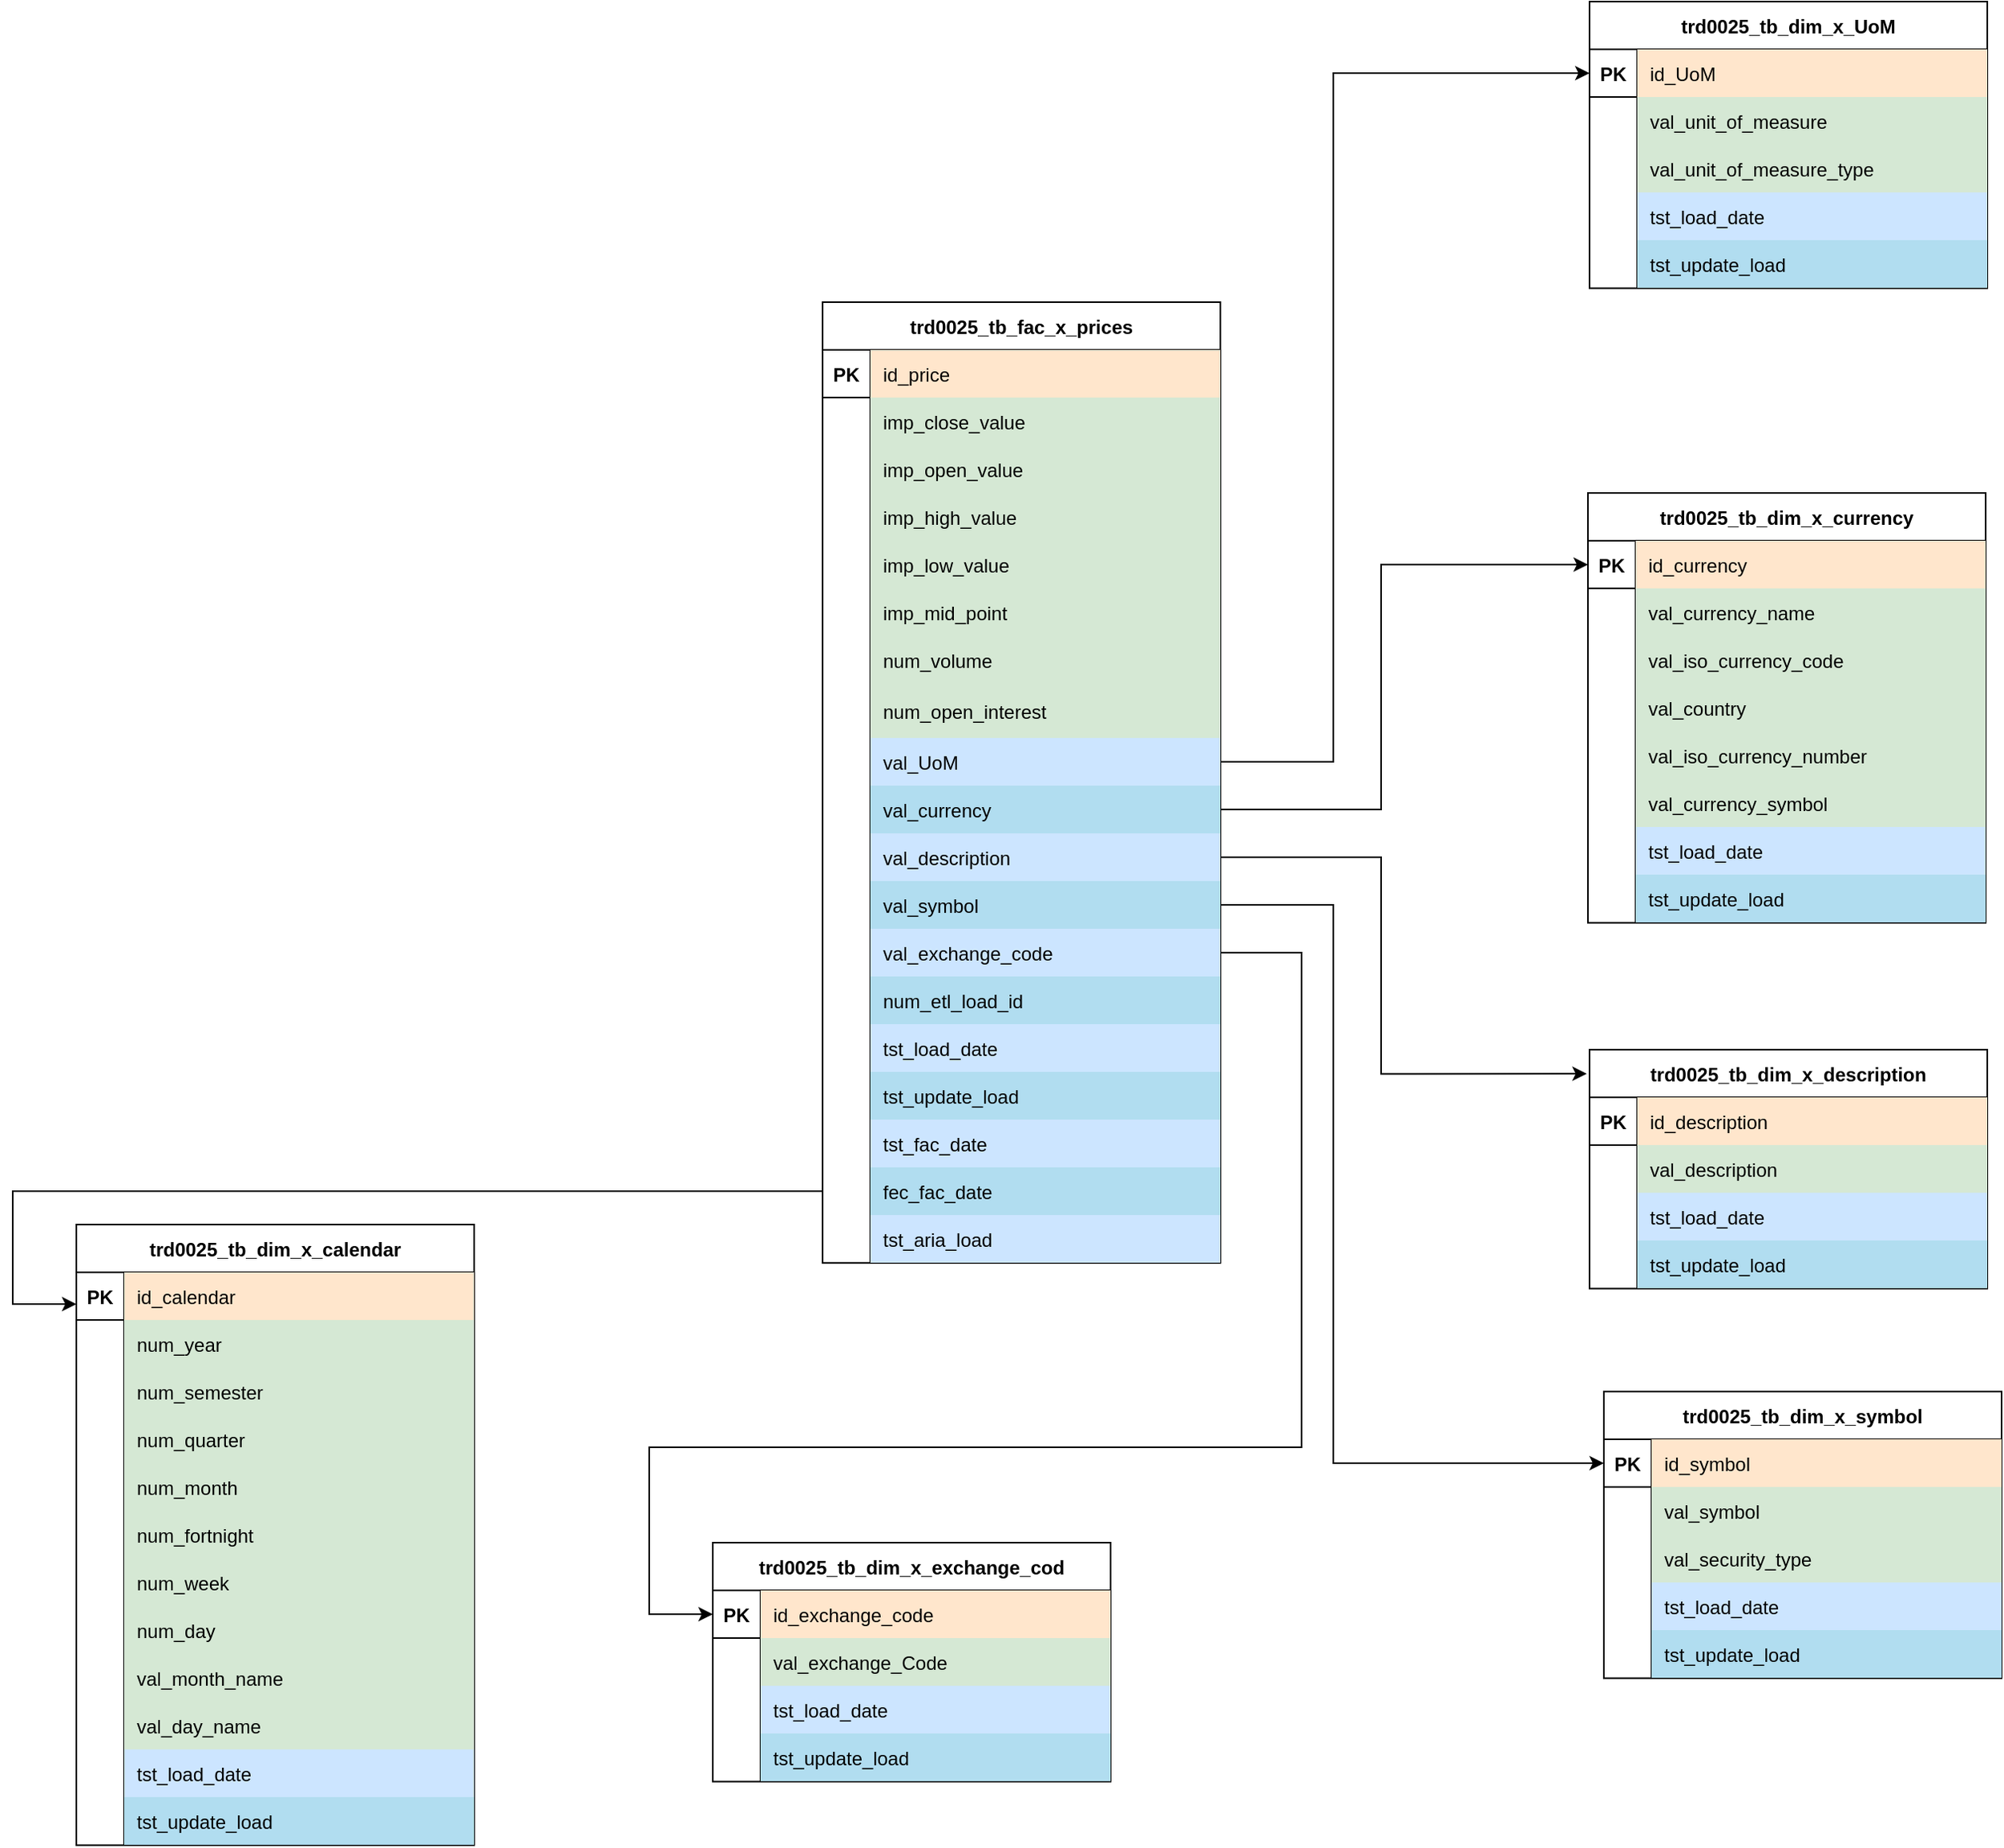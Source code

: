 <mxfile version="20.8.22" type="github">
  <diagram name="Página-1" id="XdBwucB2OmCmYfWUsp4b">
    <mxGraphModel dx="2764" dy="2363" grid="1" gridSize="10" guides="1" tooltips="1" connect="1" arrows="1" fold="1" page="1" pageScale="1" pageWidth="827" pageHeight="1169" math="0" shadow="0">
      <root>
        <mxCell id="0" />
        <mxCell id="1" parent="0" />
        <mxCell id="pBVoq0yZQ3j6YAWSU2nO-1" value="trd0025_tb_fac_x_prices" style="shape=table;startSize=30;container=1;collapsible=1;childLayout=tableLayout;fixedRows=1;rowLines=0;fontStyle=1;align=center;resizeLast=1;strokeColor=#000000;rounded=0;" parent="1" vertex="1">
          <mxGeometry x="-201" y="-630" width="250" height="604.084" as="geometry">
            <mxRectangle x="360" width="100" height="30" as="alternateBounds" />
          </mxGeometry>
        </mxCell>
        <mxCell id="pBVoq0yZQ3j6YAWSU2nO-2" value="" style="shape=partialRectangle;collapsible=0;dropTarget=0;pointerEvents=0;fillColor=none;points=[[0,0.5],[1,0.5]];portConstraint=eastwest;top=0;left=0;right=0;bottom=1;rounded=0;" parent="pBVoq0yZQ3j6YAWSU2nO-1" vertex="1">
          <mxGeometry y="30" width="250" height="30" as="geometry" />
        </mxCell>
        <mxCell id="pBVoq0yZQ3j6YAWSU2nO-3" value="PK" style="shape=partialRectangle;overflow=hidden;connectable=0;fillColor=none;top=0;left=0;bottom=0;right=0;fontStyle=1;rounded=0;" parent="pBVoq0yZQ3j6YAWSU2nO-2" vertex="1">
          <mxGeometry width="30" height="30" as="geometry">
            <mxRectangle width="30" height="30" as="alternateBounds" />
          </mxGeometry>
        </mxCell>
        <mxCell id="pBVoq0yZQ3j6YAWSU2nO-4" value="id_price" style="shape=partialRectangle;overflow=hidden;connectable=0;fillColor=#ffe6cc;top=0;left=0;bottom=0;right=0;align=left;spacingLeft=6;fontStyle=0;strokeColor=#d79b00;rounded=0;" parent="pBVoq0yZQ3j6YAWSU2nO-2" vertex="1">
          <mxGeometry x="30" width="220" height="30" as="geometry">
            <mxRectangle width="220" height="30" as="alternateBounds" />
          </mxGeometry>
        </mxCell>
        <mxCell id="pBVoq0yZQ3j6YAWSU2nO-5" value="" style="shape=partialRectangle;collapsible=0;dropTarget=0;pointerEvents=0;fillColor=none;points=[[0,0.5],[1,0.5]];portConstraint=eastwest;top=0;left=0;right=0;bottom=0;rounded=0;" parent="pBVoq0yZQ3j6YAWSU2nO-1" vertex="1">
          <mxGeometry y="60" width="250" height="30" as="geometry" />
        </mxCell>
        <mxCell id="pBVoq0yZQ3j6YAWSU2nO-6" value="" style="shape=partialRectangle;overflow=hidden;connectable=0;fillColor=none;top=0;left=0;bottom=0;right=0;rounded=0;" parent="pBVoq0yZQ3j6YAWSU2nO-5" vertex="1">
          <mxGeometry width="30" height="30" as="geometry">
            <mxRectangle width="30" height="30" as="alternateBounds" />
          </mxGeometry>
        </mxCell>
        <mxCell id="pBVoq0yZQ3j6YAWSU2nO-7" value="imp_close_value" style="shape=partialRectangle;overflow=hidden;connectable=0;fillColor=#d5e8d4;top=0;left=0;bottom=0;right=0;align=left;spacingLeft=6;strokeColor=#82b366;perimeterSpacing=1;rounded=0;" parent="pBVoq0yZQ3j6YAWSU2nO-5" vertex="1">
          <mxGeometry x="30" width="220" height="30" as="geometry">
            <mxRectangle width="220" height="30" as="alternateBounds" />
          </mxGeometry>
        </mxCell>
        <mxCell id="pBVoq0yZQ3j6YAWSU2nO-8" value="" style="shape=partialRectangle;collapsible=0;dropTarget=0;pointerEvents=0;fillColor=none;points=[[0,0.5],[1,0.5]];portConstraint=eastwest;top=0;left=0;right=0;bottom=0;rounded=0;" parent="pBVoq0yZQ3j6YAWSU2nO-1" vertex="1">
          <mxGeometry y="90" width="250" height="30" as="geometry" />
        </mxCell>
        <mxCell id="pBVoq0yZQ3j6YAWSU2nO-9" value="" style="shape=partialRectangle;overflow=hidden;connectable=0;fillColor=none;top=0;left=0;bottom=0;right=0;rounded=0;" parent="pBVoq0yZQ3j6YAWSU2nO-8" vertex="1">
          <mxGeometry width="30" height="30" as="geometry">
            <mxRectangle width="30" height="30" as="alternateBounds" />
          </mxGeometry>
        </mxCell>
        <mxCell id="pBVoq0yZQ3j6YAWSU2nO-10" value="imp_open_value" style="shape=partialRectangle;overflow=hidden;connectable=0;fillColor=#d5e8d4;top=0;left=0;bottom=0;right=0;align=left;spacingLeft=6;strokeColor=#82b366;perimeterSpacing=1;rounded=0;" parent="pBVoq0yZQ3j6YAWSU2nO-8" vertex="1">
          <mxGeometry x="30" width="220" height="30" as="geometry">
            <mxRectangle width="220" height="30" as="alternateBounds" />
          </mxGeometry>
        </mxCell>
        <mxCell id="pBVoq0yZQ3j6YAWSU2nO-11" value="" style="shape=partialRectangle;collapsible=0;dropTarget=0;pointerEvents=0;fillColor=none;points=[[0,0.5],[1,0.5]];portConstraint=eastwest;top=0;left=0;right=0;bottom=0;rounded=0;" parent="pBVoq0yZQ3j6YAWSU2nO-1" vertex="1">
          <mxGeometry y="120" width="250" height="30" as="geometry" />
        </mxCell>
        <mxCell id="pBVoq0yZQ3j6YAWSU2nO-12" value="" style="shape=partialRectangle;overflow=hidden;connectable=0;fillColor=none;top=0;left=0;bottom=0;right=0;rounded=0;" parent="pBVoq0yZQ3j6YAWSU2nO-11" vertex="1">
          <mxGeometry width="30" height="30" as="geometry">
            <mxRectangle width="30" height="30" as="alternateBounds" />
          </mxGeometry>
        </mxCell>
        <mxCell id="pBVoq0yZQ3j6YAWSU2nO-13" value="imp_high_value" style="shape=partialRectangle;overflow=hidden;connectable=0;fillColor=#d5e8d4;top=0;left=0;bottom=0;right=0;align=left;spacingLeft=6;strokeColor=#82b366;perimeterSpacing=1;rounded=0;" parent="pBVoq0yZQ3j6YAWSU2nO-11" vertex="1">
          <mxGeometry x="30" width="220" height="30" as="geometry">
            <mxRectangle width="220" height="30" as="alternateBounds" />
          </mxGeometry>
        </mxCell>
        <mxCell id="pBVoq0yZQ3j6YAWSU2nO-14" value="" style="shape=partialRectangle;collapsible=0;dropTarget=0;pointerEvents=0;fillColor=none;points=[[0,0.5],[1,0.5]];portConstraint=eastwest;top=0;left=0;right=0;bottom=0;rounded=0;" parent="pBVoq0yZQ3j6YAWSU2nO-1" vertex="1">
          <mxGeometry y="150" width="250" height="30" as="geometry" />
        </mxCell>
        <mxCell id="pBVoq0yZQ3j6YAWSU2nO-15" value="" style="shape=partialRectangle;overflow=hidden;connectable=0;fillColor=none;top=0;left=0;bottom=0;right=0;rounded=0;" parent="pBVoq0yZQ3j6YAWSU2nO-14" vertex="1">
          <mxGeometry width="30" height="30" as="geometry">
            <mxRectangle width="30" height="30" as="alternateBounds" />
          </mxGeometry>
        </mxCell>
        <mxCell id="pBVoq0yZQ3j6YAWSU2nO-16" value="imp_low_value" style="shape=partialRectangle;overflow=hidden;connectable=0;fillColor=#d5e8d4;top=0;left=0;bottom=0;right=0;align=left;spacingLeft=6;strokeColor=#82b366;perimeterSpacing=1;rounded=0;" parent="pBVoq0yZQ3j6YAWSU2nO-14" vertex="1">
          <mxGeometry x="30" width="220" height="30" as="geometry">
            <mxRectangle width="220" height="30" as="alternateBounds" />
          </mxGeometry>
        </mxCell>
        <mxCell id="pBVoq0yZQ3j6YAWSU2nO-17" value="" style="shape=partialRectangle;collapsible=0;dropTarget=0;pointerEvents=0;fillColor=none;points=[[0,0.5],[1,0.5]];portConstraint=eastwest;top=0;left=0;right=0;bottom=0;rounded=0;" parent="pBVoq0yZQ3j6YAWSU2nO-1" vertex="1">
          <mxGeometry y="180" width="250" height="30" as="geometry" />
        </mxCell>
        <mxCell id="pBVoq0yZQ3j6YAWSU2nO-18" value="" style="shape=partialRectangle;overflow=hidden;connectable=0;fillColor=none;top=0;left=0;bottom=0;right=0;rounded=0;" parent="pBVoq0yZQ3j6YAWSU2nO-17" vertex="1">
          <mxGeometry width="30" height="30" as="geometry">
            <mxRectangle width="30" height="30" as="alternateBounds" />
          </mxGeometry>
        </mxCell>
        <mxCell id="pBVoq0yZQ3j6YAWSU2nO-19" value="imp_mid_point" style="shape=partialRectangle;overflow=hidden;connectable=0;fillColor=#D5E8D4;top=0;left=0;bottom=0;right=0;align=left;spacingLeft=6;strokeColor=#10739e;perimeterSpacing=1;rounded=0;" parent="pBVoq0yZQ3j6YAWSU2nO-17" vertex="1">
          <mxGeometry x="30" width="220" height="30" as="geometry">
            <mxRectangle width="220" height="30" as="alternateBounds" />
          </mxGeometry>
        </mxCell>
        <mxCell id="pBVoq0yZQ3j6YAWSU2nO-20" value="" style="shape=partialRectangle;collapsible=0;dropTarget=0;pointerEvents=0;fillColor=none;points=[[0,0.5],[1,0.5]];portConstraint=eastwest;top=0;left=0;right=0;bottom=0;rounded=0;" parent="pBVoq0yZQ3j6YAWSU2nO-1" vertex="1">
          <mxGeometry y="210" width="250" height="30" as="geometry" />
        </mxCell>
        <mxCell id="pBVoq0yZQ3j6YAWSU2nO-21" value="" style="shape=partialRectangle;overflow=hidden;connectable=0;fillColor=none;top=0;left=0;bottom=0;right=0;rounded=0;" parent="pBVoq0yZQ3j6YAWSU2nO-20" vertex="1">
          <mxGeometry width="30" height="30" as="geometry">
            <mxRectangle width="30" height="30" as="alternateBounds" />
          </mxGeometry>
        </mxCell>
        <mxCell id="pBVoq0yZQ3j6YAWSU2nO-22" value="num_volume" style="shape=partialRectangle;overflow=hidden;connectable=0;fillColor=#D5E8D4;top=0;left=0;bottom=0;right=0;align=left;spacingLeft=6;strokeColor=#10739e;perimeterSpacing=1;rounded=0;" parent="pBVoq0yZQ3j6YAWSU2nO-20" vertex="1">
          <mxGeometry x="30" width="220" height="30" as="geometry">
            <mxRectangle width="220" height="30" as="alternateBounds" />
          </mxGeometry>
        </mxCell>
        <mxCell id="pBVoq0yZQ3j6YAWSU2nO-23" value="" style="shape=partialRectangle;collapsible=0;dropTarget=0;pointerEvents=0;fillColor=none;points=[[0,0.5],[1,0.5]];portConstraint=eastwest;top=0;left=0;right=0;bottom=0;rounded=0;" parent="pBVoq0yZQ3j6YAWSU2nO-1" vertex="1">
          <mxGeometry y="240" width="250" height="34" as="geometry" />
        </mxCell>
        <mxCell id="pBVoq0yZQ3j6YAWSU2nO-24" value="" style="shape=partialRectangle;overflow=hidden;connectable=0;fillColor=none;top=0;left=0;bottom=0;right=0;rounded=0;" parent="pBVoq0yZQ3j6YAWSU2nO-23" vertex="1">
          <mxGeometry width="30" height="34" as="geometry">
            <mxRectangle width="30" height="34" as="alternateBounds" />
          </mxGeometry>
        </mxCell>
        <mxCell id="pBVoq0yZQ3j6YAWSU2nO-25" value="num_open_interest" style="shape=partialRectangle;overflow=hidden;connectable=0;fillColor=#D5E8D4;top=0;left=0;bottom=0;right=0;align=left;spacingLeft=6;strokeColor=#10739e;perimeterSpacing=1;rounded=0;" parent="pBVoq0yZQ3j6YAWSU2nO-23" vertex="1">
          <mxGeometry x="30" width="220" height="34" as="geometry">
            <mxRectangle width="220" height="34" as="alternateBounds" />
          </mxGeometry>
        </mxCell>
        <mxCell id="pBVoq0yZQ3j6YAWSU2nO-26" value="" style="shape=partialRectangle;collapsible=0;dropTarget=0;pointerEvents=0;fillColor=none;points=[[0,0.5],[1,0.5]];portConstraint=eastwest;top=0;left=0;right=0;bottom=0;rounded=0;" parent="pBVoq0yZQ3j6YAWSU2nO-1" vertex="1">
          <mxGeometry y="274" width="250" height="30" as="geometry" />
        </mxCell>
        <mxCell id="pBVoq0yZQ3j6YAWSU2nO-27" value="" style="shape=partialRectangle;overflow=hidden;connectable=0;fillColor=none;top=0;left=0;bottom=0;right=0;rounded=0;" parent="pBVoq0yZQ3j6YAWSU2nO-26" vertex="1">
          <mxGeometry width="30" height="30" as="geometry">
            <mxRectangle width="30" height="30" as="alternateBounds" />
          </mxGeometry>
        </mxCell>
        <UserObject label="val_UoM" id="pBVoq0yZQ3j6YAWSU2nO-28">
          <mxCell style="shape=partialRectangle;overflow=hidden;connectable=0;fillColor=#cce5ff;top=0;left=0;bottom=0;right=0;align=left;spacingLeft=6;strokeColor=#36393d;perimeterSpacing=8;strokeWidth=10;rounded=0;" parent="pBVoq0yZQ3j6YAWSU2nO-26" vertex="1">
            <mxGeometry x="30" width="220" height="30" as="geometry">
              <mxRectangle width="220" height="30" as="alternateBounds" />
            </mxGeometry>
          </mxCell>
        </UserObject>
        <mxCell id="pBVoq0yZQ3j6YAWSU2nO-29" value="" style="shape=partialRectangle;collapsible=0;dropTarget=0;pointerEvents=0;fillColor=none;points=[[0,0.5],[1,0.5]];portConstraint=eastwest;top=0;left=0;right=0;bottom=0;rounded=0;" parent="pBVoq0yZQ3j6YAWSU2nO-1" vertex="1">
          <mxGeometry y="304" width="250" height="30" as="geometry" />
        </mxCell>
        <mxCell id="pBVoq0yZQ3j6YAWSU2nO-30" value="" style="shape=partialRectangle;overflow=hidden;connectable=0;fillColor=none;top=0;left=0;bottom=0;right=0;rounded=0;" parent="pBVoq0yZQ3j6YAWSU2nO-29" vertex="1">
          <mxGeometry width="30" height="30" as="geometry">
            <mxRectangle width="30" height="30" as="alternateBounds" />
          </mxGeometry>
        </mxCell>
        <mxCell id="pBVoq0yZQ3j6YAWSU2nO-31" value="val_currency" style="shape=partialRectangle;overflow=hidden;connectable=0;fillColor=#b1ddf0;top=0;left=0;bottom=0;right=0;align=left;spacingLeft=6;strokeColor=#10739e;perimeterSpacing=1;rounded=0;" parent="pBVoq0yZQ3j6YAWSU2nO-29" vertex="1">
          <mxGeometry x="30" width="220" height="30" as="geometry">
            <mxRectangle width="220" height="30" as="alternateBounds" />
          </mxGeometry>
        </mxCell>
        <mxCell id="pBVoq0yZQ3j6YAWSU2nO-32" value="" style="shape=partialRectangle;collapsible=0;dropTarget=0;pointerEvents=0;fillColor=none;points=[[0,0.5],[1,0.5]];portConstraint=eastwest;top=0;left=0;right=0;bottom=0;rounded=0;" parent="pBVoq0yZQ3j6YAWSU2nO-1" vertex="1">
          <mxGeometry y="334" width="250" height="30" as="geometry" />
        </mxCell>
        <mxCell id="pBVoq0yZQ3j6YAWSU2nO-33" value="" style="shape=partialRectangle;overflow=hidden;connectable=0;fillColor=none;top=0;left=0;bottom=0;right=0;rounded=0;" parent="pBVoq0yZQ3j6YAWSU2nO-32" vertex="1">
          <mxGeometry width="30" height="30" as="geometry">
            <mxRectangle width="30" height="30" as="alternateBounds" />
          </mxGeometry>
        </mxCell>
        <mxCell id="pBVoq0yZQ3j6YAWSU2nO-34" value="val_description" style="shape=partialRectangle;overflow=hidden;connectable=0;fillColor=#CCE5FF;top=0;left=0;bottom=0;right=0;align=left;spacingLeft=6;strokeColor=#36393d;perimeterSpacing=1;rounded=0;" parent="pBVoq0yZQ3j6YAWSU2nO-32" vertex="1">
          <mxGeometry x="30" width="220" height="30" as="geometry">
            <mxRectangle width="220" height="30" as="alternateBounds" />
          </mxGeometry>
        </mxCell>
        <mxCell id="pBVoq0yZQ3j6YAWSU2nO-35" value="" style="shape=partialRectangle;collapsible=0;dropTarget=0;pointerEvents=0;fillColor=none;points=[[0,0.5],[1,0.5]];portConstraint=eastwest;top=0;left=0;right=0;bottom=0;rounded=0;" parent="pBVoq0yZQ3j6YAWSU2nO-1" vertex="1">
          <mxGeometry y="364" width="250" height="30" as="geometry" />
        </mxCell>
        <mxCell id="pBVoq0yZQ3j6YAWSU2nO-36" value="" style="shape=partialRectangle;overflow=hidden;connectable=0;fillColor=none;top=0;left=0;bottom=0;right=0;rounded=0;" parent="pBVoq0yZQ3j6YAWSU2nO-35" vertex="1">
          <mxGeometry width="30" height="30" as="geometry">
            <mxRectangle width="30" height="30" as="alternateBounds" />
          </mxGeometry>
        </mxCell>
        <mxCell id="pBVoq0yZQ3j6YAWSU2nO-37" value="val_symbol" style="shape=partialRectangle;overflow=hidden;connectable=0;fillColor=#b1ddf0;top=0;left=0;bottom=0;right=0;align=left;spacingLeft=6;strokeColor=#10739e;perimeterSpacing=1;rounded=0;" parent="pBVoq0yZQ3j6YAWSU2nO-35" vertex="1">
          <mxGeometry x="30" width="220" height="30" as="geometry">
            <mxRectangle width="220" height="30" as="alternateBounds" />
          </mxGeometry>
        </mxCell>
        <mxCell id="eUXpXqpGrS1Ki1ExuDuf-1" value="" style="shape=partialRectangle;collapsible=0;dropTarget=0;pointerEvents=0;fillColor=none;points=[[0,0.5],[1,0.5]];portConstraint=eastwest;top=0;left=0;right=0;bottom=0;rounded=0;" vertex="1" parent="pBVoq0yZQ3j6YAWSU2nO-1">
          <mxGeometry y="394" width="250" height="30" as="geometry" />
        </mxCell>
        <mxCell id="eUXpXqpGrS1Ki1ExuDuf-2" value="" style="shape=partialRectangle;overflow=hidden;connectable=0;fillColor=none;top=0;left=0;bottom=0;right=0;rounded=0;" vertex="1" parent="eUXpXqpGrS1Ki1ExuDuf-1">
          <mxGeometry width="30" height="30" as="geometry">
            <mxRectangle width="30" height="30" as="alternateBounds" />
          </mxGeometry>
        </mxCell>
        <mxCell id="eUXpXqpGrS1Ki1ExuDuf-3" value="val_exchange_code" style="shape=partialRectangle;overflow=hidden;connectable=0;fillColor=#CCE5FF;top=0;left=0;bottom=0;right=0;align=left;spacingLeft=6;strokeColor=#000000;perimeterSpacing=1;rounded=0;strokeWidth=1;gradientColor=none;" vertex="1" parent="eUXpXqpGrS1Ki1ExuDuf-1">
          <mxGeometry x="30" width="220" height="30" as="geometry">
            <mxRectangle width="220" height="30" as="alternateBounds" />
          </mxGeometry>
        </mxCell>
        <mxCell id="pBVoq0yZQ3j6YAWSU2nO-41" value="" style="shape=partialRectangle;collapsible=0;dropTarget=0;pointerEvents=0;fillColor=none;points=[[0,0.5],[1,0.5]];portConstraint=eastwest;top=0;left=0;right=0;bottom=0;rounded=0;" parent="pBVoq0yZQ3j6YAWSU2nO-1" vertex="1">
          <mxGeometry y="424" width="250" height="30" as="geometry" />
        </mxCell>
        <mxCell id="pBVoq0yZQ3j6YAWSU2nO-42" value="" style="shape=partialRectangle;overflow=hidden;connectable=0;fillColor=none;top=0;left=0;bottom=0;right=0;rounded=0;" parent="pBVoq0yZQ3j6YAWSU2nO-41" vertex="1">
          <mxGeometry width="30" height="30" as="geometry">
            <mxRectangle width="30" height="30" as="alternateBounds" />
          </mxGeometry>
        </mxCell>
        <mxCell id="pBVoq0yZQ3j6YAWSU2nO-43" value="num_etl_load_id" style="shape=partialRectangle;overflow=hidden;connectable=0;fillColor=#B1DDF0;top=0;left=0;bottom=0;right=0;align=left;spacingLeft=6;strokeColor=#36393d;perimeterSpacing=1;rounded=0;" parent="pBVoq0yZQ3j6YAWSU2nO-41" vertex="1">
          <mxGeometry x="30" width="220" height="30" as="geometry">
            <mxRectangle width="220" height="30" as="alternateBounds" />
          </mxGeometry>
        </mxCell>
        <mxCell id="pBVoq0yZQ3j6YAWSU2nO-44" value="" style="shape=partialRectangle;collapsible=0;dropTarget=0;pointerEvents=0;fillColor=none;points=[[0,0.5],[1,0.5]];portConstraint=eastwest;top=0;left=0;right=0;bottom=0;rounded=0;" parent="pBVoq0yZQ3j6YAWSU2nO-1" vertex="1">
          <mxGeometry y="454" width="250" height="30" as="geometry" />
        </mxCell>
        <mxCell id="pBVoq0yZQ3j6YAWSU2nO-45" value="" style="shape=partialRectangle;overflow=hidden;connectable=0;fillColor=none;top=0;left=0;bottom=0;right=0;rounded=0;" parent="pBVoq0yZQ3j6YAWSU2nO-44" vertex="1">
          <mxGeometry width="30" height="30" as="geometry">
            <mxRectangle width="30" height="30" as="alternateBounds" />
          </mxGeometry>
        </mxCell>
        <mxCell id="pBVoq0yZQ3j6YAWSU2nO-46" value="tst_load_date" style="shape=partialRectangle;overflow=hidden;connectable=0;fillColor=#CCE5FF;top=0;left=0;bottom=0;right=0;align=left;spacingLeft=6;strokeColor=#10739e;perimeterSpacing=1;rounded=0;" parent="pBVoq0yZQ3j6YAWSU2nO-44" vertex="1">
          <mxGeometry x="30" width="220" height="30" as="geometry">
            <mxRectangle width="220" height="30" as="alternateBounds" />
          </mxGeometry>
        </mxCell>
        <mxCell id="pBVoq0yZQ3j6YAWSU2nO-47" value="" style="shape=partialRectangle;collapsible=0;dropTarget=0;pointerEvents=0;fillColor=none;points=[[0,0.5],[1,0.5]];portConstraint=eastwest;top=0;left=0;right=0;bottom=0;rounded=0;" parent="pBVoq0yZQ3j6YAWSU2nO-1" vertex="1">
          <mxGeometry y="484" width="250" height="30" as="geometry" />
        </mxCell>
        <mxCell id="pBVoq0yZQ3j6YAWSU2nO-48" value="" style="shape=partialRectangle;overflow=hidden;connectable=0;fillColor=none;top=0;left=0;bottom=0;right=0;rounded=0;" parent="pBVoq0yZQ3j6YAWSU2nO-47" vertex="1">
          <mxGeometry width="30" height="30" as="geometry">
            <mxRectangle width="30" height="30" as="alternateBounds" />
          </mxGeometry>
        </mxCell>
        <mxCell id="pBVoq0yZQ3j6YAWSU2nO-49" value="tst_update_load" style="shape=partialRectangle;overflow=hidden;connectable=0;fillColor=#B1DDF0;top=0;left=0;bottom=0;right=0;align=left;spacingLeft=6;strokeColor=#36393d;perimeterSpacing=1;rounded=0;" parent="pBVoq0yZQ3j6YAWSU2nO-47" vertex="1">
          <mxGeometry x="30" width="220" height="30" as="geometry">
            <mxRectangle width="220" height="30" as="alternateBounds" />
          </mxGeometry>
        </mxCell>
        <mxCell id="pBVoq0yZQ3j6YAWSU2nO-50" value="" style="shape=partialRectangle;collapsible=0;dropTarget=0;pointerEvents=0;fillColor=none;points=[[0,0.5],[1,0.5]];portConstraint=eastwest;top=0;left=0;right=0;bottom=0;rounded=0;" parent="pBVoq0yZQ3j6YAWSU2nO-1" vertex="1">
          <mxGeometry y="514" width="250" height="30" as="geometry" />
        </mxCell>
        <mxCell id="pBVoq0yZQ3j6YAWSU2nO-51" value="" style="shape=partialRectangle;overflow=hidden;connectable=0;fillColor=none;top=0;left=0;bottom=0;right=0;rounded=0;" parent="pBVoq0yZQ3j6YAWSU2nO-50" vertex="1">
          <mxGeometry width="30" height="30" as="geometry">
            <mxRectangle width="30" height="30" as="alternateBounds" />
          </mxGeometry>
        </mxCell>
        <mxCell id="pBVoq0yZQ3j6YAWSU2nO-52" value="tst_fac_date" style="shape=partialRectangle;overflow=hidden;connectable=0;fillColor=#CCE5FF;top=0;left=0;bottom=0;right=0;align=left;spacingLeft=6;strokeColor=#10739e;perimeterSpacing=1;rounded=0;" parent="pBVoq0yZQ3j6YAWSU2nO-50" vertex="1">
          <mxGeometry x="30" width="220" height="30" as="geometry">
            <mxRectangle width="220" height="30" as="alternateBounds" />
          </mxGeometry>
        </mxCell>
        <mxCell id="pBVoq0yZQ3j6YAWSU2nO-53" value="" style="shape=partialRectangle;collapsible=0;dropTarget=0;pointerEvents=0;fillColor=none;points=[[0,0.5],[1,0.5]];portConstraint=eastwest;top=0;left=0;right=0;bottom=0;rounded=0;" parent="pBVoq0yZQ3j6YAWSU2nO-1" vertex="1">
          <mxGeometry y="544" width="250" height="30" as="geometry" />
        </mxCell>
        <mxCell id="pBVoq0yZQ3j6YAWSU2nO-54" value="" style="shape=partialRectangle;overflow=hidden;connectable=0;fillColor=none;top=0;left=0;bottom=0;right=0;rounded=0;" parent="pBVoq0yZQ3j6YAWSU2nO-53" vertex="1">
          <mxGeometry width="30" height="30" as="geometry">
            <mxRectangle width="30" height="30" as="alternateBounds" />
          </mxGeometry>
        </mxCell>
        <mxCell id="pBVoq0yZQ3j6YAWSU2nO-55" value="fec_fac_date" style="shape=partialRectangle;overflow=hidden;connectable=0;fillColor=#B1DDF0;top=0;left=0;bottom=0;right=0;align=left;spacingLeft=6;strokeColor=#36393d;perimeterSpacing=1;rounded=0;" parent="pBVoq0yZQ3j6YAWSU2nO-53" vertex="1">
          <mxGeometry x="30" width="220" height="30" as="geometry">
            <mxRectangle width="220" height="30" as="alternateBounds" />
          </mxGeometry>
        </mxCell>
        <mxCell id="pBVoq0yZQ3j6YAWSU2nO-56" value="" style="shape=partialRectangle;collapsible=0;dropTarget=0;pointerEvents=0;fillColor=none;points=[[0,0.5],[1,0.5]];portConstraint=eastwest;top=0;left=0;right=0;bottom=0;rounded=0;" parent="pBVoq0yZQ3j6YAWSU2nO-1" vertex="1">
          <mxGeometry y="574" width="250" height="30" as="geometry" />
        </mxCell>
        <mxCell id="pBVoq0yZQ3j6YAWSU2nO-57" value="" style="shape=partialRectangle;overflow=hidden;connectable=0;fillColor=none;top=0;left=0;bottom=0;right=0;rounded=0;" parent="pBVoq0yZQ3j6YAWSU2nO-56" vertex="1">
          <mxGeometry width="30" height="30" as="geometry">
            <mxRectangle width="30" height="30" as="alternateBounds" />
          </mxGeometry>
        </mxCell>
        <mxCell id="pBVoq0yZQ3j6YAWSU2nO-58" value="tst_aria_load" style="shape=partialRectangle;overflow=hidden;connectable=0;fillColor=#CCE5FF;top=0;left=0;bottom=0;right=0;align=left;spacingLeft=6;strokeColor=#000000;perimeterSpacing=1;rounded=0;strokeWidth=1;gradientColor=none;" parent="pBVoq0yZQ3j6YAWSU2nO-56" vertex="1">
          <mxGeometry x="30" width="220" height="30" as="geometry">
            <mxRectangle width="220" height="30" as="alternateBounds" />
          </mxGeometry>
        </mxCell>
        <mxCell id="pBVoq0yZQ3j6YAWSU2nO-59" value="trd0025_tb_dim_x_currency" style="shape=table;startSize=30;container=1;collapsible=1;childLayout=tableLayout;fixedRows=1;rowLines=0;fontStyle=1;align=center;resizeLast=1;strokeColor=#000000;rounded=0;" parent="1" vertex="1">
          <mxGeometry x="280" y="-510" width="250" height="270.294" as="geometry">
            <mxRectangle x="360" width="100" height="30" as="alternateBounds" />
          </mxGeometry>
        </mxCell>
        <mxCell id="pBVoq0yZQ3j6YAWSU2nO-60" value="" style="shape=partialRectangle;collapsible=0;dropTarget=0;pointerEvents=0;fillColor=none;points=[[0,0.5],[1,0.5]];portConstraint=eastwest;top=0;left=0;right=0;bottom=1;rounded=0;" parent="pBVoq0yZQ3j6YAWSU2nO-59" vertex="1">
          <mxGeometry y="30" width="250" height="30" as="geometry" />
        </mxCell>
        <mxCell id="pBVoq0yZQ3j6YAWSU2nO-61" value="PK" style="shape=partialRectangle;overflow=hidden;connectable=0;fillColor=none;top=0;left=0;bottom=0;right=0;fontStyle=1;rounded=0;" parent="pBVoq0yZQ3j6YAWSU2nO-60" vertex="1">
          <mxGeometry width="30" height="30" as="geometry">
            <mxRectangle width="30" height="30" as="alternateBounds" />
          </mxGeometry>
        </mxCell>
        <mxCell id="pBVoq0yZQ3j6YAWSU2nO-62" value="id_currency" style="shape=partialRectangle;overflow=hidden;connectable=0;fillColor=#ffe6cc;top=0;left=0;bottom=0;right=0;align=left;spacingLeft=6;fontStyle=0;strokeColor=#d79b00;rounded=0;" parent="pBVoq0yZQ3j6YAWSU2nO-60" vertex="1">
          <mxGeometry x="30" width="220" height="30" as="geometry">
            <mxRectangle width="220" height="30" as="alternateBounds" />
          </mxGeometry>
        </mxCell>
        <mxCell id="pBVoq0yZQ3j6YAWSU2nO-63" value="" style="shape=partialRectangle;collapsible=0;dropTarget=0;pointerEvents=0;fillColor=none;points=[[0,0.5],[1,0.5]];portConstraint=eastwest;top=0;left=0;right=0;bottom=0;rounded=0;" parent="pBVoq0yZQ3j6YAWSU2nO-59" vertex="1">
          <mxGeometry y="60" width="250" height="30" as="geometry" />
        </mxCell>
        <mxCell id="pBVoq0yZQ3j6YAWSU2nO-64" value="" style="shape=partialRectangle;overflow=hidden;connectable=0;fillColor=none;top=0;left=0;bottom=0;right=0;rounded=0;" parent="pBVoq0yZQ3j6YAWSU2nO-63" vertex="1">
          <mxGeometry width="30" height="30" as="geometry">
            <mxRectangle width="30" height="30" as="alternateBounds" />
          </mxGeometry>
        </mxCell>
        <mxCell id="pBVoq0yZQ3j6YAWSU2nO-65" value="val_currency_name" style="shape=partialRectangle;overflow=hidden;connectable=0;fillColor=#d5e8d4;top=0;left=0;bottom=0;right=0;align=left;spacingLeft=6;strokeColor=#82b366;perimeterSpacing=1;rounded=0;" parent="pBVoq0yZQ3j6YAWSU2nO-63" vertex="1">
          <mxGeometry x="30" width="220" height="30" as="geometry">
            <mxRectangle width="220" height="30" as="alternateBounds" />
          </mxGeometry>
        </mxCell>
        <mxCell id="pBVoq0yZQ3j6YAWSU2nO-66" value="" style="shape=partialRectangle;collapsible=0;dropTarget=0;pointerEvents=0;fillColor=none;points=[[0,0.5],[1,0.5]];portConstraint=eastwest;top=0;left=0;right=0;bottom=0;rounded=0;" parent="pBVoq0yZQ3j6YAWSU2nO-59" vertex="1">
          <mxGeometry y="90" width="250" height="30" as="geometry" />
        </mxCell>
        <mxCell id="pBVoq0yZQ3j6YAWSU2nO-67" value="" style="shape=partialRectangle;overflow=hidden;connectable=0;fillColor=none;top=0;left=0;bottom=0;right=0;rounded=0;" parent="pBVoq0yZQ3j6YAWSU2nO-66" vertex="1">
          <mxGeometry width="30" height="30" as="geometry">
            <mxRectangle width="30" height="30" as="alternateBounds" />
          </mxGeometry>
        </mxCell>
        <mxCell id="pBVoq0yZQ3j6YAWSU2nO-68" value="val_iso_currency_code" style="shape=partialRectangle;overflow=hidden;connectable=0;fillColor=#d5e8d4;top=0;left=0;bottom=0;right=0;align=left;spacingLeft=6;strokeColor=#82b366;perimeterSpacing=1;rounded=0;" parent="pBVoq0yZQ3j6YAWSU2nO-66" vertex="1">
          <mxGeometry x="30" width="220" height="30" as="geometry">
            <mxRectangle width="220" height="30" as="alternateBounds" />
          </mxGeometry>
        </mxCell>
        <mxCell id="pBVoq0yZQ3j6YAWSU2nO-69" value="" style="shape=partialRectangle;collapsible=0;dropTarget=0;pointerEvents=0;fillColor=none;points=[[0,0.5],[1,0.5]];portConstraint=eastwest;top=0;left=0;right=0;bottom=0;rounded=0;" parent="pBVoq0yZQ3j6YAWSU2nO-59" vertex="1">
          <mxGeometry y="120" width="250" height="30" as="geometry" />
        </mxCell>
        <mxCell id="pBVoq0yZQ3j6YAWSU2nO-70" value="" style="shape=partialRectangle;overflow=hidden;connectable=0;fillColor=none;top=0;left=0;bottom=0;right=0;rounded=0;" parent="pBVoq0yZQ3j6YAWSU2nO-69" vertex="1">
          <mxGeometry width="30" height="30" as="geometry">
            <mxRectangle width="30" height="30" as="alternateBounds" />
          </mxGeometry>
        </mxCell>
        <mxCell id="pBVoq0yZQ3j6YAWSU2nO-71" value="val_country" style="shape=partialRectangle;overflow=hidden;connectable=0;fillColor=#d5e8d4;top=0;left=0;bottom=0;right=0;align=left;spacingLeft=6;strokeColor=#82b366;perimeterSpacing=1;rounded=0;" parent="pBVoq0yZQ3j6YAWSU2nO-69" vertex="1">
          <mxGeometry x="30" width="220" height="30" as="geometry">
            <mxRectangle width="220" height="30" as="alternateBounds" />
          </mxGeometry>
        </mxCell>
        <mxCell id="pBVoq0yZQ3j6YAWSU2nO-72" value="" style="shape=partialRectangle;collapsible=0;dropTarget=0;pointerEvents=0;fillColor=none;points=[[0,0.5],[1,0.5]];portConstraint=eastwest;top=0;left=0;right=0;bottom=0;rounded=0;" parent="pBVoq0yZQ3j6YAWSU2nO-59" vertex="1">
          <mxGeometry y="150" width="250" height="30" as="geometry" />
        </mxCell>
        <mxCell id="pBVoq0yZQ3j6YAWSU2nO-73" value="" style="shape=partialRectangle;overflow=hidden;connectable=0;fillColor=none;top=0;left=0;bottom=0;right=0;rounded=0;" parent="pBVoq0yZQ3j6YAWSU2nO-72" vertex="1">
          <mxGeometry width="30" height="30" as="geometry">
            <mxRectangle width="30" height="30" as="alternateBounds" />
          </mxGeometry>
        </mxCell>
        <mxCell id="pBVoq0yZQ3j6YAWSU2nO-74" value="val_iso_currency_number" style="shape=partialRectangle;overflow=hidden;connectable=0;fillColor=#d5e8d4;top=0;left=0;bottom=0;right=0;align=left;spacingLeft=6;strokeColor=#82b366;perimeterSpacing=1;rounded=0;" parent="pBVoq0yZQ3j6YAWSU2nO-72" vertex="1">
          <mxGeometry x="30" width="220" height="30" as="geometry">
            <mxRectangle width="220" height="30" as="alternateBounds" />
          </mxGeometry>
        </mxCell>
        <mxCell id="pBVoq0yZQ3j6YAWSU2nO-75" value="" style="shape=partialRectangle;collapsible=0;dropTarget=0;pointerEvents=0;fillColor=none;points=[[0,0.5],[1,0.5]];portConstraint=eastwest;top=0;left=0;right=0;bottom=0;rounded=0;" parent="pBVoq0yZQ3j6YAWSU2nO-59" vertex="1">
          <mxGeometry y="180" width="250" height="30" as="geometry" />
        </mxCell>
        <mxCell id="pBVoq0yZQ3j6YAWSU2nO-76" value="" style="shape=partialRectangle;overflow=hidden;connectable=0;fillColor=none;top=0;left=0;bottom=0;right=0;rounded=0;" parent="pBVoq0yZQ3j6YAWSU2nO-75" vertex="1">
          <mxGeometry width="30" height="30" as="geometry">
            <mxRectangle width="30" height="30" as="alternateBounds" />
          </mxGeometry>
        </mxCell>
        <mxCell id="pBVoq0yZQ3j6YAWSU2nO-77" value="val_currency_symbol" style="shape=partialRectangle;overflow=hidden;connectable=0;fillColor=#D5E8D4;top=0;left=0;bottom=0;right=0;align=left;spacingLeft=6;strokeColor=#10739e;perimeterSpacing=1;rounded=0;" parent="pBVoq0yZQ3j6YAWSU2nO-75" vertex="1">
          <mxGeometry x="30" width="220" height="30" as="geometry">
            <mxRectangle width="220" height="30" as="alternateBounds" />
          </mxGeometry>
        </mxCell>
        <mxCell id="pBVoq0yZQ3j6YAWSU2nO-78" value="" style="shape=partialRectangle;collapsible=0;dropTarget=0;pointerEvents=0;fillColor=none;points=[[0,0.5],[1,0.5]];portConstraint=eastwest;top=0;left=0;right=0;bottom=0;rounded=0;" parent="pBVoq0yZQ3j6YAWSU2nO-59" vertex="1">
          <mxGeometry y="210" width="250" height="30" as="geometry" />
        </mxCell>
        <mxCell id="pBVoq0yZQ3j6YAWSU2nO-79" value="" style="shape=partialRectangle;overflow=hidden;connectable=0;fillColor=none;top=0;left=0;bottom=0;right=0;rounded=0;" parent="pBVoq0yZQ3j6YAWSU2nO-78" vertex="1">
          <mxGeometry width="30" height="30" as="geometry">
            <mxRectangle width="30" height="30" as="alternateBounds" />
          </mxGeometry>
        </mxCell>
        <mxCell id="pBVoq0yZQ3j6YAWSU2nO-80" value="tst_load_date" style="shape=partialRectangle;overflow=hidden;connectable=0;fillColor=#cce5ff;top=0;left=0;bottom=0;right=0;align=left;spacingLeft=6;strokeColor=#36393d;perimeterSpacing=1;rounded=0;" parent="pBVoq0yZQ3j6YAWSU2nO-78" vertex="1">
          <mxGeometry x="30" width="220" height="30" as="geometry">
            <mxRectangle width="220" height="30" as="alternateBounds" />
          </mxGeometry>
        </mxCell>
        <mxCell id="pBVoq0yZQ3j6YAWSU2nO-81" value="" style="shape=partialRectangle;collapsible=0;dropTarget=0;pointerEvents=0;fillColor=none;points=[[0,0.5],[1,0.5]];portConstraint=eastwest;top=0;left=0;right=0;bottom=0;rounded=0;" parent="pBVoq0yZQ3j6YAWSU2nO-59" vertex="1">
          <mxGeometry y="240" width="250" height="30" as="geometry" />
        </mxCell>
        <mxCell id="pBVoq0yZQ3j6YAWSU2nO-82" value="" style="shape=partialRectangle;overflow=hidden;connectable=0;fillColor=none;top=0;left=0;bottom=0;right=0;rounded=0;" parent="pBVoq0yZQ3j6YAWSU2nO-81" vertex="1">
          <mxGeometry width="30" height="30" as="geometry">
            <mxRectangle width="30" height="30" as="alternateBounds" />
          </mxGeometry>
        </mxCell>
        <mxCell id="pBVoq0yZQ3j6YAWSU2nO-83" value="tst_update_load" style="shape=partialRectangle;overflow=hidden;connectable=0;fillColor=#b1ddf0;top=0;left=0;bottom=0;right=0;align=left;spacingLeft=6;strokeColor=#10739e;perimeterSpacing=1;rounded=0;" parent="pBVoq0yZQ3j6YAWSU2nO-81" vertex="1">
          <mxGeometry x="30" width="220" height="30" as="geometry">
            <mxRectangle width="220" height="30" as="alternateBounds" />
          </mxGeometry>
        </mxCell>
        <mxCell id="pBVoq0yZQ3j6YAWSU2nO-84" value="trd0025_tb_dim_x_UoM" style="shape=table;startSize=30;container=1;collapsible=1;childLayout=tableLayout;fixedRows=1;rowLines=0;fontStyle=1;align=center;resizeLast=1;strokeColor=#000000;rounded=0;" parent="1" vertex="1">
          <mxGeometry x="281" y="-819" width="250" height="180.294" as="geometry">
            <mxRectangle x="360" width="100" height="30" as="alternateBounds" />
          </mxGeometry>
        </mxCell>
        <mxCell id="pBVoq0yZQ3j6YAWSU2nO-85" value="" style="shape=partialRectangle;collapsible=0;dropTarget=0;pointerEvents=0;fillColor=none;points=[[0,0.5],[1,0.5]];portConstraint=eastwest;top=0;left=0;right=0;bottom=1;rounded=0;" parent="pBVoq0yZQ3j6YAWSU2nO-84" vertex="1">
          <mxGeometry y="30" width="250" height="30" as="geometry" />
        </mxCell>
        <mxCell id="pBVoq0yZQ3j6YAWSU2nO-86" value="PK" style="shape=partialRectangle;overflow=hidden;connectable=0;fillColor=none;top=0;left=0;bottom=0;right=0;fontStyle=1;rounded=0;" parent="pBVoq0yZQ3j6YAWSU2nO-85" vertex="1">
          <mxGeometry width="30" height="30" as="geometry">
            <mxRectangle width="30" height="30" as="alternateBounds" />
          </mxGeometry>
        </mxCell>
        <mxCell id="pBVoq0yZQ3j6YAWSU2nO-87" value="id_UoM" style="shape=partialRectangle;overflow=hidden;connectable=0;fillColor=#ffe6cc;top=0;left=0;bottom=0;right=0;align=left;spacingLeft=6;fontStyle=0;strokeColor=#d79b00;rounded=0;" parent="pBVoq0yZQ3j6YAWSU2nO-85" vertex="1">
          <mxGeometry x="30" width="220" height="30" as="geometry">
            <mxRectangle width="220" height="30" as="alternateBounds" />
          </mxGeometry>
        </mxCell>
        <mxCell id="pBVoq0yZQ3j6YAWSU2nO-88" value="" style="shape=partialRectangle;collapsible=0;dropTarget=0;pointerEvents=0;fillColor=none;points=[[0,0.5],[1,0.5]];portConstraint=eastwest;top=0;left=0;right=0;bottom=0;rounded=0;" parent="pBVoq0yZQ3j6YAWSU2nO-84" vertex="1">
          <mxGeometry y="60" width="250" height="30" as="geometry" />
        </mxCell>
        <mxCell id="pBVoq0yZQ3j6YAWSU2nO-89" value="" style="shape=partialRectangle;overflow=hidden;connectable=0;fillColor=none;top=0;left=0;bottom=0;right=0;rounded=0;" parent="pBVoq0yZQ3j6YAWSU2nO-88" vertex="1">
          <mxGeometry width="30" height="30" as="geometry">
            <mxRectangle width="30" height="30" as="alternateBounds" />
          </mxGeometry>
        </mxCell>
        <mxCell id="pBVoq0yZQ3j6YAWSU2nO-90" value="val_unit_of_measure" style="shape=partialRectangle;overflow=hidden;connectable=0;fillColor=#d5e8d4;top=0;left=0;bottom=0;right=0;align=left;spacingLeft=6;strokeColor=#82b366;perimeterSpacing=1;rounded=0;" parent="pBVoq0yZQ3j6YAWSU2nO-88" vertex="1">
          <mxGeometry x="30" width="220" height="30" as="geometry">
            <mxRectangle width="220" height="30" as="alternateBounds" />
          </mxGeometry>
        </mxCell>
        <mxCell id="pBVoq0yZQ3j6YAWSU2nO-91" value="" style="shape=partialRectangle;collapsible=0;dropTarget=0;pointerEvents=0;fillColor=none;points=[[0,0.5],[1,0.5]];portConstraint=eastwest;top=0;left=0;right=0;bottom=0;rounded=0;" parent="pBVoq0yZQ3j6YAWSU2nO-84" vertex="1">
          <mxGeometry y="90" width="250" height="30" as="geometry" />
        </mxCell>
        <mxCell id="pBVoq0yZQ3j6YAWSU2nO-92" value="" style="shape=partialRectangle;overflow=hidden;connectable=0;fillColor=none;top=0;left=0;bottom=0;right=0;rounded=0;" parent="pBVoq0yZQ3j6YAWSU2nO-91" vertex="1">
          <mxGeometry width="30" height="30" as="geometry">
            <mxRectangle width="30" height="30" as="alternateBounds" />
          </mxGeometry>
        </mxCell>
        <mxCell id="pBVoq0yZQ3j6YAWSU2nO-93" value="val_unit_of_measure_type" style="shape=partialRectangle;overflow=hidden;connectable=0;fillColor=#d5e8d4;top=0;left=0;bottom=0;right=0;align=left;spacingLeft=6;strokeColor=#82b366;perimeterSpacing=1;rounded=0;" parent="pBVoq0yZQ3j6YAWSU2nO-91" vertex="1">
          <mxGeometry x="30" width="220" height="30" as="geometry">
            <mxRectangle width="220" height="30" as="alternateBounds" />
          </mxGeometry>
        </mxCell>
        <mxCell id="pBVoq0yZQ3j6YAWSU2nO-94" value="" style="shape=partialRectangle;collapsible=0;dropTarget=0;pointerEvents=0;fillColor=none;points=[[0,0.5],[1,0.5]];portConstraint=eastwest;top=0;left=0;right=0;bottom=0;rounded=0;" parent="pBVoq0yZQ3j6YAWSU2nO-84" vertex="1">
          <mxGeometry y="120" width="250" height="30" as="geometry" />
        </mxCell>
        <mxCell id="pBVoq0yZQ3j6YAWSU2nO-95" value="" style="shape=partialRectangle;overflow=hidden;connectable=0;fillColor=none;top=0;left=0;bottom=0;right=0;rounded=0;" parent="pBVoq0yZQ3j6YAWSU2nO-94" vertex="1">
          <mxGeometry width="30" height="30" as="geometry">
            <mxRectangle width="30" height="30" as="alternateBounds" />
          </mxGeometry>
        </mxCell>
        <mxCell id="pBVoq0yZQ3j6YAWSU2nO-96" value="tst_load_date" style="shape=partialRectangle;overflow=hidden;connectable=0;fillColor=#cce5ff;top=0;left=0;bottom=0;right=0;align=left;spacingLeft=6;strokeColor=#36393d;perimeterSpacing=1;rounded=0;" parent="pBVoq0yZQ3j6YAWSU2nO-94" vertex="1">
          <mxGeometry x="30" width="220" height="30" as="geometry">
            <mxRectangle width="220" height="30" as="alternateBounds" />
          </mxGeometry>
        </mxCell>
        <mxCell id="pBVoq0yZQ3j6YAWSU2nO-97" value="" style="shape=partialRectangle;collapsible=0;dropTarget=0;pointerEvents=0;fillColor=none;points=[[0,0.5],[1,0.5]];portConstraint=eastwest;top=0;left=0;right=0;bottom=0;rounded=0;" parent="pBVoq0yZQ3j6YAWSU2nO-84" vertex="1">
          <mxGeometry y="150" width="250" height="30" as="geometry" />
        </mxCell>
        <mxCell id="pBVoq0yZQ3j6YAWSU2nO-98" value="" style="shape=partialRectangle;overflow=hidden;connectable=0;fillColor=none;top=0;left=0;bottom=0;right=0;rounded=0;" parent="pBVoq0yZQ3j6YAWSU2nO-97" vertex="1">
          <mxGeometry width="30" height="30" as="geometry">
            <mxRectangle width="30" height="30" as="alternateBounds" />
          </mxGeometry>
        </mxCell>
        <mxCell id="pBVoq0yZQ3j6YAWSU2nO-99" value="tst_update_load" style="shape=partialRectangle;overflow=hidden;connectable=0;fillColor=#b1ddf0;top=0;left=0;bottom=0;right=0;align=left;spacingLeft=6;strokeColor=#10739e;perimeterSpacing=1;rounded=0;" parent="pBVoq0yZQ3j6YAWSU2nO-97" vertex="1">
          <mxGeometry x="30" width="220" height="30" as="geometry">
            <mxRectangle width="220" height="30" as="alternateBounds" />
          </mxGeometry>
        </mxCell>
        <mxCell id="pBVoq0yZQ3j6YAWSU2nO-100" value="trd0025_tb_dim_x_symbol" style="shape=table;startSize=30;container=1;collapsible=1;childLayout=tableLayout;fixedRows=1;rowLines=0;fontStyle=1;align=center;resizeLast=1;strokeColor=#000000;rounded=0;" parent="1" vertex="1">
          <mxGeometry x="290" y="55" width="250" height="180.294" as="geometry">
            <mxRectangle x="360" width="100" height="30" as="alternateBounds" />
          </mxGeometry>
        </mxCell>
        <mxCell id="pBVoq0yZQ3j6YAWSU2nO-101" value="" style="shape=partialRectangle;collapsible=0;dropTarget=0;pointerEvents=0;fillColor=none;points=[[0,0.5],[1,0.5]];portConstraint=eastwest;top=0;left=0;right=0;bottom=1;rounded=0;" parent="pBVoq0yZQ3j6YAWSU2nO-100" vertex="1">
          <mxGeometry y="30" width="250" height="30" as="geometry" />
        </mxCell>
        <mxCell id="pBVoq0yZQ3j6YAWSU2nO-102" value="PK" style="shape=partialRectangle;overflow=hidden;connectable=0;fillColor=none;top=0;left=0;bottom=0;right=0;fontStyle=1;rounded=0;" parent="pBVoq0yZQ3j6YAWSU2nO-101" vertex="1">
          <mxGeometry width="30" height="30" as="geometry">
            <mxRectangle width="30" height="30" as="alternateBounds" />
          </mxGeometry>
        </mxCell>
        <mxCell id="pBVoq0yZQ3j6YAWSU2nO-103" value="id_symbol" style="shape=partialRectangle;overflow=hidden;connectable=0;fillColor=#ffe6cc;top=0;left=0;bottom=0;right=0;align=left;spacingLeft=6;fontStyle=0;strokeColor=#d79b00;rounded=0;" parent="pBVoq0yZQ3j6YAWSU2nO-101" vertex="1">
          <mxGeometry x="30" width="220" height="30" as="geometry">
            <mxRectangle width="220" height="30" as="alternateBounds" />
          </mxGeometry>
        </mxCell>
        <mxCell id="pBVoq0yZQ3j6YAWSU2nO-104" value="" style="shape=partialRectangle;collapsible=0;dropTarget=0;pointerEvents=0;fillColor=none;points=[[0,0.5],[1,0.5]];portConstraint=eastwest;top=0;left=0;right=0;bottom=0;rounded=0;" parent="pBVoq0yZQ3j6YAWSU2nO-100" vertex="1">
          <mxGeometry y="60" width="250" height="30" as="geometry" />
        </mxCell>
        <mxCell id="pBVoq0yZQ3j6YAWSU2nO-105" value="" style="shape=partialRectangle;overflow=hidden;connectable=0;fillColor=none;top=0;left=0;bottom=0;right=0;rounded=0;" parent="pBVoq0yZQ3j6YAWSU2nO-104" vertex="1">
          <mxGeometry width="30" height="30" as="geometry">
            <mxRectangle width="30" height="30" as="alternateBounds" />
          </mxGeometry>
        </mxCell>
        <mxCell id="pBVoq0yZQ3j6YAWSU2nO-106" value="val_symbol" style="shape=partialRectangle;overflow=hidden;connectable=0;fillColor=#d5e8d4;top=0;left=0;bottom=0;right=0;align=left;spacingLeft=6;strokeColor=#82b366;perimeterSpacing=1;rounded=0;" parent="pBVoq0yZQ3j6YAWSU2nO-104" vertex="1">
          <mxGeometry x="30" width="220" height="30" as="geometry">
            <mxRectangle width="220" height="30" as="alternateBounds" />
          </mxGeometry>
        </mxCell>
        <mxCell id="pBVoq0yZQ3j6YAWSU2nO-107" value="" style="shape=partialRectangle;collapsible=0;dropTarget=0;pointerEvents=0;fillColor=none;points=[[0,0.5],[1,0.5]];portConstraint=eastwest;top=0;left=0;right=0;bottom=0;rounded=0;" parent="pBVoq0yZQ3j6YAWSU2nO-100" vertex="1">
          <mxGeometry y="90" width="250" height="30" as="geometry" />
        </mxCell>
        <mxCell id="pBVoq0yZQ3j6YAWSU2nO-108" value="" style="shape=partialRectangle;overflow=hidden;connectable=0;fillColor=none;top=0;left=0;bottom=0;right=0;rounded=0;" parent="pBVoq0yZQ3j6YAWSU2nO-107" vertex="1">
          <mxGeometry width="30" height="30" as="geometry">
            <mxRectangle width="30" height="30" as="alternateBounds" />
          </mxGeometry>
        </mxCell>
        <mxCell id="pBVoq0yZQ3j6YAWSU2nO-109" value="val_security_type" style="shape=partialRectangle;overflow=hidden;connectable=0;fillColor=#d5e8d4;top=0;left=0;bottom=0;right=0;align=left;spacingLeft=6;strokeColor=#82b366;perimeterSpacing=1;rounded=0;" parent="pBVoq0yZQ3j6YAWSU2nO-107" vertex="1">
          <mxGeometry x="30" width="220" height="30" as="geometry">
            <mxRectangle width="220" height="30" as="alternateBounds" />
          </mxGeometry>
        </mxCell>
        <mxCell id="pBVoq0yZQ3j6YAWSU2nO-110" value="" style="shape=partialRectangle;collapsible=0;dropTarget=0;pointerEvents=0;fillColor=none;points=[[0,0.5],[1,0.5]];portConstraint=eastwest;top=0;left=0;right=0;bottom=0;rounded=0;" parent="pBVoq0yZQ3j6YAWSU2nO-100" vertex="1">
          <mxGeometry y="120" width="250" height="30" as="geometry" />
        </mxCell>
        <mxCell id="pBVoq0yZQ3j6YAWSU2nO-111" value="" style="shape=partialRectangle;overflow=hidden;connectable=0;fillColor=none;top=0;left=0;bottom=0;right=0;rounded=0;" parent="pBVoq0yZQ3j6YAWSU2nO-110" vertex="1">
          <mxGeometry width="30" height="30" as="geometry">
            <mxRectangle width="30" height="30" as="alternateBounds" />
          </mxGeometry>
        </mxCell>
        <mxCell id="pBVoq0yZQ3j6YAWSU2nO-112" value="tst_load_date" style="shape=partialRectangle;overflow=hidden;connectable=0;fillColor=#cce5ff;top=0;left=0;bottom=0;right=0;align=left;spacingLeft=6;strokeColor=#36393d;perimeterSpacing=1;rounded=0;" parent="pBVoq0yZQ3j6YAWSU2nO-110" vertex="1">
          <mxGeometry x="30" width="220" height="30" as="geometry">
            <mxRectangle width="220" height="30" as="alternateBounds" />
          </mxGeometry>
        </mxCell>
        <mxCell id="pBVoq0yZQ3j6YAWSU2nO-113" value="" style="shape=partialRectangle;collapsible=0;dropTarget=0;pointerEvents=0;fillColor=none;points=[[0,0.5],[1,0.5]];portConstraint=eastwest;top=0;left=0;right=0;bottom=0;rounded=0;" parent="pBVoq0yZQ3j6YAWSU2nO-100" vertex="1">
          <mxGeometry y="150" width="250" height="30" as="geometry" />
        </mxCell>
        <mxCell id="pBVoq0yZQ3j6YAWSU2nO-114" value="" style="shape=partialRectangle;overflow=hidden;connectable=0;fillColor=none;top=0;left=0;bottom=0;right=0;rounded=0;" parent="pBVoq0yZQ3j6YAWSU2nO-113" vertex="1">
          <mxGeometry width="30" height="30" as="geometry">
            <mxRectangle width="30" height="30" as="alternateBounds" />
          </mxGeometry>
        </mxCell>
        <mxCell id="pBVoq0yZQ3j6YAWSU2nO-115" value="tst_update_load" style="shape=partialRectangle;overflow=hidden;connectable=0;fillColor=#b1ddf0;top=0;left=0;bottom=0;right=0;align=left;spacingLeft=6;strokeColor=#10739e;perimeterSpacing=1;rounded=0;" parent="pBVoq0yZQ3j6YAWSU2nO-113" vertex="1">
          <mxGeometry x="30" width="220" height="30" as="geometry">
            <mxRectangle width="220" height="30" as="alternateBounds" />
          </mxGeometry>
        </mxCell>
        <mxCell id="pBVoq0yZQ3j6YAWSU2nO-116" value="trd0025_tb_dim_x_calendar" style="shape=table;startSize=30;container=1;collapsible=1;childLayout=tableLayout;fixedRows=1;rowLines=0;fontStyle=1;align=center;resizeLast=1;strokeColor=#000000;rounded=0;" parent="1" vertex="1">
          <mxGeometry x="-670" y="-50" width="250" height="390.294" as="geometry">
            <mxRectangle x="360" width="100" height="30" as="alternateBounds" />
          </mxGeometry>
        </mxCell>
        <mxCell id="pBVoq0yZQ3j6YAWSU2nO-117" value="" style="shape=partialRectangle;collapsible=0;dropTarget=0;pointerEvents=0;fillColor=none;points=[[0,0.5],[1,0.5]];portConstraint=eastwest;top=0;left=0;right=0;bottom=1;rounded=0;" parent="pBVoq0yZQ3j6YAWSU2nO-116" vertex="1">
          <mxGeometry y="30" width="250" height="30" as="geometry" />
        </mxCell>
        <mxCell id="pBVoq0yZQ3j6YAWSU2nO-118" value="PK" style="shape=partialRectangle;overflow=hidden;connectable=0;fillColor=none;top=0;left=0;bottom=0;right=0;fontStyle=1;rounded=0;" parent="pBVoq0yZQ3j6YAWSU2nO-117" vertex="1">
          <mxGeometry width="30" height="30" as="geometry">
            <mxRectangle width="30" height="30" as="alternateBounds" />
          </mxGeometry>
        </mxCell>
        <mxCell id="pBVoq0yZQ3j6YAWSU2nO-119" value="id_calendar" style="shape=partialRectangle;overflow=hidden;connectable=0;fillColor=#ffe6cc;top=0;left=0;bottom=0;right=0;align=left;spacingLeft=6;fontStyle=0;strokeColor=#d79b00;rounded=0;" parent="pBVoq0yZQ3j6YAWSU2nO-117" vertex="1">
          <mxGeometry x="30" width="220" height="30" as="geometry">
            <mxRectangle width="220" height="30" as="alternateBounds" />
          </mxGeometry>
        </mxCell>
        <mxCell id="pBVoq0yZQ3j6YAWSU2nO-120" value="" style="shape=partialRectangle;collapsible=0;dropTarget=0;pointerEvents=0;fillColor=none;points=[[0,0.5],[1,0.5]];portConstraint=eastwest;top=0;left=0;right=0;bottom=0;rounded=0;" parent="pBVoq0yZQ3j6YAWSU2nO-116" vertex="1">
          <mxGeometry y="60" width="250" height="30" as="geometry" />
        </mxCell>
        <mxCell id="pBVoq0yZQ3j6YAWSU2nO-121" value="" style="shape=partialRectangle;overflow=hidden;connectable=0;fillColor=none;top=0;left=0;bottom=0;right=0;rounded=0;" parent="pBVoq0yZQ3j6YAWSU2nO-120" vertex="1">
          <mxGeometry width="30" height="30" as="geometry">
            <mxRectangle width="30" height="30" as="alternateBounds" />
          </mxGeometry>
        </mxCell>
        <mxCell id="pBVoq0yZQ3j6YAWSU2nO-122" value="num_year" style="shape=partialRectangle;overflow=hidden;connectable=0;fillColor=#d5e8d4;top=0;left=0;bottom=0;right=0;align=left;spacingLeft=6;strokeColor=#000000;perimeterSpacing=1;rounded=0;" parent="pBVoq0yZQ3j6YAWSU2nO-120" vertex="1">
          <mxGeometry x="30" width="220" height="30" as="geometry">
            <mxRectangle width="220" height="30" as="alternateBounds" />
          </mxGeometry>
        </mxCell>
        <mxCell id="pBVoq0yZQ3j6YAWSU2nO-123" value="" style="shape=partialRectangle;collapsible=0;dropTarget=0;pointerEvents=0;fillColor=none;points=[[0,0.5],[1,0.5]];portConstraint=eastwest;top=0;left=0;right=0;bottom=0;rounded=0;" parent="pBVoq0yZQ3j6YAWSU2nO-116" vertex="1">
          <mxGeometry y="90" width="250" height="30" as="geometry" />
        </mxCell>
        <mxCell id="pBVoq0yZQ3j6YAWSU2nO-124" value="" style="shape=partialRectangle;overflow=hidden;connectable=0;fillColor=none;top=0;left=0;bottom=0;right=0;rounded=0;" parent="pBVoq0yZQ3j6YAWSU2nO-123" vertex="1">
          <mxGeometry width="30" height="30" as="geometry">
            <mxRectangle width="30" height="30" as="alternateBounds" />
          </mxGeometry>
        </mxCell>
        <mxCell id="pBVoq0yZQ3j6YAWSU2nO-125" value="num_semester" style="shape=partialRectangle;overflow=hidden;connectable=0;fillColor=#d5e8d4;top=0;left=0;bottom=0;right=0;align=left;spacingLeft=6;strokeColor=#82b366;perimeterSpacing=1;rounded=0;" parent="pBVoq0yZQ3j6YAWSU2nO-123" vertex="1">
          <mxGeometry x="30" width="220" height="30" as="geometry">
            <mxRectangle width="220" height="30" as="alternateBounds" />
          </mxGeometry>
        </mxCell>
        <mxCell id="pBVoq0yZQ3j6YAWSU2nO-126" value="" style="shape=partialRectangle;collapsible=0;dropTarget=0;pointerEvents=0;fillColor=none;points=[[0,0.5],[1,0.5]];portConstraint=eastwest;top=0;left=0;right=0;bottom=0;rounded=0;" parent="pBVoq0yZQ3j6YAWSU2nO-116" vertex="1">
          <mxGeometry y="120" width="250" height="30" as="geometry" />
        </mxCell>
        <mxCell id="pBVoq0yZQ3j6YAWSU2nO-127" value="" style="shape=partialRectangle;overflow=hidden;connectable=0;fillColor=none;top=0;left=0;bottom=0;right=0;rounded=0;" parent="pBVoq0yZQ3j6YAWSU2nO-126" vertex="1">
          <mxGeometry width="30" height="30" as="geometry">
            <mxRectangle width="30" height="30" as="alternateBounds" />
          </mxGeometry>
        </mxCell>
        <mxCell id="pBVoq0yZQ3j6YAWSU2nO-128" value="num_quarter" style="shape=partialRectangle;overflow=hidden;connectable=0;fillColor=#d5e8d4;top=0;left=0;bottom=0;right=0;align=left;spacingLeft=6;strokeColor=#82b366;perimeterSpacing=1;rounded=0;" parent="pBVoq0yZQ3j6YAWSU2nO-126" vertex="1">
          <mxGeometry x="30" width="220" height="30" as="geometry">
            <mxRectangle width="220" height="30" as="alternateBounds" />
          </mxGeometry>
        </mxCell>
        <mxCell id="pBVoq0yZQ3j6YAWSU2nO-129" value="" style="shape=partialRectangle;collapsible=0;dropTarget=0;pointerEvents=0;fillColor=none;points=[[0,0.5],[1,0.5]];portConstraint=eastwest;top=0;left=0;right=0;bottom=0;rounded=0;" parent="pBVoq0yZQ3j6YAWSU2nO-116" vertex="1">
          <mxGeometry y="150" width="250" height="30" as="geometry" />
        </mxCell>
        <mxCell id="pBVoq0yZQ3j6YAWSU2nO-130" value="" style="shape=partialRectangle;overflow=hidden;connectable=0;fillColor=none;top=0;left=0;bottom=0;right=0;rounded=0;" parent="pBVoq0yZQ3j6YAWSU2nO-129" vertex="1">
          <mxGeometry width="30" height="30" as="geometry">
            <mxRectangle width="30" height="30" as="alternateBounds" />
          </mxGeometry>
        </mxCell>
        <mxCell id="pBVoq0yZQ3j6YAWSU2nO-131" value="num_month" style="shape=partialRectangle;overflow=hidden;connectable=0;fillColor=#d5e8d4;top=0;left=0;bottom=0;right=0;align=left;spacingLeft=6;strokeColor=#82b366;perimeterSpacing=1;rounded=0;" parent="pBVoq0yZQ3j6YAWSU2nO-129" vertex="1">
          <mxGeometry x="30" width="220" height="30" as="geometry">
            <mxRectangle width="220" height="30" as="alternateBounds" />
          </mxGeometry>
        </mxCell>
        <mxCell id="pBVoq0yZQ3j6YAWSU2nO-132" value="" style="shape=partialRectangle;collapsible=0;dropTarget=0;pointerEvents=0;fillColor=none;points=[[0,0.5],[1,0.5]];portConstraint=eastwest;top=0;left=0;right=0;bottom=0;rounded=0;" parent="pBVoq0yZQ3j6YAWSU2nO-116" vertex="1">
          <mxGeometry y="180" width="250" height="30" as="geometry" />
        </mxCell>
        <mxCell id="pBVoq0yZQ3j6YAWSU2nO-133" value="" style="shape=partialRectangle;overflow=hidden;connectable=0;fillColor=none;top=0;left=0;bottom=0;right=0;rounded=0;" parent="pBVoq0yZQ3j6YAWSU2nO-132" vertex="1">
          <mxGeometry width="30" height="30" as="geometry">
            <mxRectangle width="30" height="30" as="alternateBounds" />
          </mxGeometry>
        </mxCell>
        <mxCell id="pBVoq0yZQ3j6YAWSU2nO-134" value="num_fortnight" style="shape=partialRectangle;overflow=hidden;connectable=0;fillColor=#D5E8D4;top=0;left=0;bottom=0;right=0;align=left;spacingLeft=6;strokeColor=#10739e;perimeterSpacing=1;rounded=0;" parent="pBVoq0yZQ3j6YAWSU2nO-132" vertex="1">
          <mxGeometry x="30" width="220" height="30" as="geometry">
            <mxRectangle width="220" height="30" as="alternateBounds" />
          </mxGeometry>
        </mxCell>
        <mxCell id="pBVoq0yZQ3j6YAWSU2nO-135" value="" style="shape=partialRectangle;collapsible=0;dropTarget=0;pointerEvents=0;fillColor=none;points=[[0,0.5],[1,0.5]];portConstraint=eastwest;top=0;left=0;right=0;bottom=0;rounded=0;" parent="pBVoq0yZQ3j6YAWSU2nO-116" vertex="1">
          <mxGeometry y="210" width="250" height="30" as="geometry" />
        </mxCell>
        <mxCell id="pBVoq0yZQ3j6YAWSU2nO-136" value="" style="shape=partialRectangle;overflow=hidden;connectable=0;fillColor=none;top=0;left=0;bottom=0;right=0;rounded=0;" parent="pBVoq0yZQ3j6YAWSU2nO-135" vertex="1">
          <mxGeometry width="30" height="30" as="geometry">
            <mxRectangle width="30" height="30" as="alternateBounds" />
          </mxGeometry>
        </mxCell>
        <mxCell id="pBVoq0yZQ3j6YAWSU2nO-137" value="num_week" style="shape=partialRectangle;overflow=hidden;connectable=0;fillColor=#D5E8D4;top=0;left=0;bottom=0;right=0;align=left;spacingLeft=6;strokeColor=#10739e;perimeterSpacing=1;rounded=0;" parent="pBVoq0yZQ3j6YAWSU2nO-135" vertex="1">
          <mxGeometry x="30" width="220" height="30" as="geometry">
            <mxRectangle width="220" height="30" as="alternateBounds" />
          </mxGeometry>
        </mxCell>
        <mxCell id="pBVoq0yZQ3j6YAWSU2nO-138" value="" style="shape=partialRectangle;collapsible=0;dropTarget=0;pointerEvents=0;fillColor=none;points=[[0,0.5],[1,0.5]];portConstraint=eastwest;top=0;left=0;right=0;bottom=0;rounded=0;" parent="pBVoq0yZQ3j6YAWSU2nO-116" vertex="1">
          <mxGeometry y="240" width="250" height="30" as="geometry" />
        </mxCell>
        <mxCell id="pBVoq0yZQ3j6YAWSU2nO-139" value="" style="shape=partialRectangle;overflow=hidden;connectable=0;fillColor=none;top=0;left=0;bottom=0;right=0;rounded=0;" parent="pBVoq0yZQ3j6YAWSU2nO-138" vertex="1">
          <mxGeometry width="30" height="30" as="geometry">
            <mxRectangle width="30" height="30" as="alternateBounds" />
          </mxGeometry>
        </mxCell>
        <mxCell id="pBVoq0yZQ3j6YAWSU2nO-140" value="num_day" style="shape=partialRectangle;overflow=hidden;connectable=0;fillColor=#D5E8D4;top=0;left=0;bottom=0;right=0;align=left;spacingLeft=6;strokeColor=#10739e;perimeterSpacing=1;rounded=0;" parent="pBVoq0yZQ3j6YAWSU2nO-138" vertex="1">
          <mxGeometry x="30" width="220" height="30" as="geometry">
            <mxRectangle width="220" height="30" as="alternateBounds" />
          </mxGeometry>
        </mxCell>
        <mxCell id="pBVoq0yZQ3j6YAWSU2nO-141" value="" style="shape=partialRectangle;collapsible=0;dropTarget=0;pointerEvents=0;fillColor=none;points=[[0,0.5],[1,0.5]];portConstraint=eastwest;top=0;left=0;right=0;bottom=0;rounded=0;" parent="pBVoq0yZQ3j6YAWSU2nO-116" vertex="1">
          <mxGeometry y="270" width="250" height="30" as="geometry" />
        </mxCell>
        <mxCell id="pBVoq0yZQ3j6YAWSU2nO-142" value="" style="shape=partialRectangle;overflow=hidden;connectable=0;fillColor=none;top=0;left=0;bottom=0;right=0;rounded=0;" parent="pBVoq0yZQ3j6YAWSU2nO-141" vertex="1">
          <mxGeometry width="30" height="30" as="geometry">
            <mxRectangle width="30" height="30" as="alternateBounds" />
          </mxGeometry>
        </mxCell>
        <mxCell id="pBVoq0yZQ3j6YAWSU2nO-143" value="val_month_name" style="shape=partialRectangle;overflow=hidden;connectable=0;fillColor=#D5E8D4;top=0;left=0;bottom=0;right=0;align=left;spacingLeft=6;strokeColor=#10739e;perimeterSpacing=1;rounded=0;" parent="pBVoq0yZQ3j6YAWSU2nO-141" vertex="1">
          <mxGeometry x="30" width="220" height="30" as="geometry">
            <mxRectangle width="220" height="30" as="alternateBounds" />
          </mxGeometry>
        </mxCell>
        <mxCell id="pBVoq0yZQ3j6YAWSU2nO-144" value="" style="shape=partialRectangle;collapsible=0;dropTarget=0;pointerEvents=0;fillColor=none;points=[[0,0.5],[1,0.5]];portConstraint=eastwest;top=0;left=0;right=0;bottom=0;rounded=0;" parent="pBVoq0yZQ3j6YAWSU2nO-116" vertex="1">
          <mxGeometry y="300" width="250" height="30" as="geometry" />
        </mxCell>
        <mxCell id="pBVoq0yZQ3j6YAWSU2nO-145" value="" style="shape=partialRectangle;overflow=hidden;connectable=0;fillColor=none;top=0;left=0;bottom=0;right=0;rounded=0;" parent="pBVoq0yZQ3j6YAWSU2nO-144" vertex="1">
          <mxGeometry width="30" height="30" as="geometry">
            <mxRectangle width="30" height="30" as="alternateBounds" />
          </mxGeometry>
        </mxCell>
        <mxCell id="pBVoq0yZQ3j6YAWSU2nO-146" value="val_day_name" style="shape=partialRectangle;overflow=hidden;connectable=0;fillColor=#D5E8D4;top=0;left=0;bottom=0;right=0;align=left;spacingLeft=6;strokeColor=#10739e;perimeterSpacing=1;rounded=0;" parent="pBVoq0yZQ3j6YAWSU2nO-144" vertex="1">
          <mxGeometry x="30" width="220" height="30" as="geometry">
            <mxRectangle width="220" height="30" as="alternateBounds" />
          </mxGeometry>
        </mxCell>
        <mxCell id="pBVoq0yZQ3j6YAWSU2nO-147" value="" style="shape=partialRectangle;collapsible=0;dropTarget=0;pointerEvents=0;fillColor=none;points=[[0,0.5],[1,0.5]];portConstraint=eastwest;top=0;left=0;right=0;bottom=0;rounded=0;" parent="pBVoq0yZQ3j6YAWSU2nO-116" vertex="1">
          <mxGeometry y="330" width="250" height="30" as="geometry" />
        </mxCell>
        <mxCell id="pBVoq0yZQ3j6YAWSU2nO-148" value="" style="shape=partialRectangle;overflow=hidden;connectable=0;fillColor=none;top=0;left=0;bottom=0;right=0;rounded=0;" parent="pBVoq0yZQ3j6YAWSU2nO-147" vertex="1">
          <mxGeometry width="30" height="30" as="geometry">
            <mxRectangle width="30" height="30" as="alternateBounds" />
          </mxGeometry>
        </mxCell>
        <mxCell id="pBVoq0yZQ3j6YAWSU2nO-149" value="tst_load_date" style="shape=partialRectangle;overflow=hidden;connectable=0;fillColor=#cce5ff;top=0;left=0;bottom=0;right=0;align=left;spacingLeft=6;strokeColor=#36393d;perimeterSpacing=1;rounded=0;" parent="pBVoq0yZQ3j6YAWSU2nO-147" vertex="1">
          <mxGeometry x="30" width="220" height="30" as="geometry">
            <mxRectangle width="220" height="30" as="alternateBounds" />
          </mxGeometry>
        </mxCell>
        <mxCell id="pBVoq0yZQ3j6YAWSU2nO-150" value="" style="shape=partialRectangle;collapsible=0;dropTarget=0;pointerEvents=0;fillColor=none;points=[[0,0.5],[1,0.5]];portConstraint=eastwest;top=0;left=0;right=0;bottom=0;rounded=0;" parent="pBVoq0yZQ3j6YAWSU2nO-116" vertex="1">
          <mxGeometry y="360" width="250" height="30" as="geometry" />
        </mxCell>
        <mxCell id="pBVoq0yZQ3j6YAWSU2nO-151" value="" style="shape=partialRectangle;overflow=hidden;connectable=0;fillColor=none;top=0;left=0;bottom=0;right=0;rounded=0;" parent="pBVoq0yZQ3j6YAWSU2nO-150" vertex="1">
          <mxGeometry width="30" height="30" as="geometry">
            <mxRectangle width="30" height="30" as="alternateBounds" />
          </mxGeometry>
        </mxCell>
        <mxCell id="pBVoq0yZQ3j6YAWSU2nO-152" value="tst_update_load" style="shape=partialRectangle;overflow=hidden;connectable=0;fillColor=#b1ddf0;top=0;left=0;bottom=0;right=0;align=left;spacingLeft=6;strokeColor=#10739e;perimeterSpacing=1;rounded=0;" parent="pBVoq0yZQ3j6YAWSU2nO-150" vertex="1">
          <mxGeometry x="30" width="220" height="30" as="geometry">
            <mxRectangle width="220" height="30" as="alternateBounds" />
          </mxGeometry>
        </mxCell>
        <mxCell id="eUXpXqpGrS1Ki1ExuDuf-4" value="trd0025_tb_dim_x_description" style="shape=table;startSize=30;container=1;collapsible=1;childLayout=tableLayout;fixedRows=1;rowLines=0;fontStyle=1;align=center;resizeLast=1;strokeColor=#000000;rounded=0;" vertex="1" parent="1">
          <mxGeometry x="281" y="-160" width="250" height="150.294" as="geometry">
            <mxRectangle x="360" width="100" height="30" as="alternateBounds" />
          </mxGeometry>
        </mxCell>
        <mxCell id="eUXpXqpGrS1Ki1ExuDuf-5" value="" style="shape=partialRectangle;collapsible=0;dropTarget=0;pointerEvents=0;fillColor=none;points=[[0,0.5],[1,0.5]];portConstraint=eastwest;top=0;left=0;right=0;bottom=1;rounded=0;" vertex="1" parent="eUXpXqpGrS1Ki1ExuDuf-4">
          <mxGeometry y="30" width="250" height="30" as="geometry" />
        </mxCell>
        <mxCell id="eUXpXqpGrS1Ki1ExuDuf-6" value="PK" style="shape=partialRectangle;overflow=hidden;connectable=0;fillColor=none;top=0;left=0;bottom=0;right=0;fontStyle=1;rounded=0;" vertex="1" parent="eUXpXqpGrS1Ki1ExuDuf-5">
          <mxGeometry width="30" height="30" as="geometry">
            <mxRectangle width="30" height="30" as="alternateBounds" />
          </mxGeometry>
        </mxCell>
        <mxCell id="eUXpXqpGrS1Ki1ExuDuf-7" value="id_description" style="shape=partialRectangle;overflow=hidden;connectable=0;fillColor=#ffe6cc;top=0;left=0;bottom=0;right=0;align=left;spacingLeft=6;fontStyle=0;strokeColor=#d79b00;rounded=0;" vertex="1" parent="eUXpXqpGrS1Ki1ExuDuf-5">
          <mxGeometry x="30" width="220" height="30" as="geometry">
            <mxRectangle width="220" height="30" as="alternateBounds" />
          </mxGeometry>
        </mxCell>
        <mxCell id="eUXpXqpGrS1Ki1ExuDuf-8" value="" style="shape=partialRectangle;collapsible=0;dropTarget=0;pointerEvents=0;fillColor=none;points=[[0,0.5],[1,0.5]];portConstraint=eastwest;top=0;left=0;right=0;bottom=0;rounded=0;" vertex="1" parent="eUXpXqpGrS1Ki1ExuDuf-4">
          <mxGeometry y="60" width="250" height="30" as="geometry" />
        </mxCell>
        <mxCell id="eUXpXqpGrS1Ki1ExuDuf-9" value="" style="shape=partialRectangle;overflow=hidden;connectable=0;fillColor=none;top=0;left=0;bottom=0;right=0;rounded=0;" vertex="1" parent="eUXpXqpGrS1Ki1ExuDuf-8">
          <mxGeometry width="30" height="30" as="geometry">
            <mxRectangle width="30" height="30" as="alternateBounds" />
          </mxGeometry>
        </mxCell>
        <mxCell id="eUXpXqpGrS1Ki1ExuDuf-10" value="val_description" style="shape=partialRectangle;overflow=hidden;connectable=0;fillColor=#d5e8d4;top=0;left=0;bottom=0;right=0;align=left;spacingLeft=6;strokeColor=#82b366;perimeterSpacing=1;rounded=0;" vertex="1" parent="eUXpXqpGrS1Ki1ExuDuf-8">
          <mxGeometry x="30" width="220" height="30" as="geometry">
            <mxRectangle width="220" height="30" as="alternateBounds" />
          </mxGeometry>
        </mxCell>
        <mxCell id="eUXpXqpGrS1Ki1ExuDuf-14" value="" style="shape=partialRectangle;collapsible=0;dropTarget=0;pointerEvents=0;fillColor=none;points=[[0,0.5],[1,0.5]];portConstraint=eastwest;top=0;left=0;right=0;bottom=0;rounded=0;" vertex="1" parent="eUXpXqpGrS1Ki1ExuDuf-4">
          <mxGeometry y="90" width="250" height="30" as="geometry" />
        </mxCell>
        <mxCell id="eUXpXqpGrS1Ki1ExuDuf-15" value="" style="shape=partialRectangle;overflow=hidden;connectable=0;fillColor=none;top=0;left=0;bottom=0;right=0;rounded=0;" vertex="1" parent="eUXpXqpGrS1Ki1ExuDuf-14">
          <mxGeometry width="30" height="30" as="geometry">
            <mxRectangle width="30" height="30" as="alternateBounds" />
          </mxGeometry>
        </mxCell>
        <mxCell id="eUXpXqpGrS1Ki1ExuDuf-16" value="tst_load_date" style="shape=partialRectangle;overflow=hidden;connectable=0;fillColor=#cce5ff;top=0;left=0;bottom=0;right=0;align=left;spacingLeft=6;strokeColor=#36393d;perimeterSpacing=1;rounded=0;" vertex="1" parent="eUXpXqpGrS1Ki1ExuDuf-14">
          <mxGeometry x="30" width="220" height="30" as="geometry">
            <mxRectangle width="220" height="30" as="alternateBounds" />
          </mxGeometry>
        </mxCell>
        <mxCell id="eUXpXqpGrS1Ki1ExuDuf-17" value="" style="shape=partialRectangle;collapsible=0;dropTarget=0;pointerEvents=0;fillColor=none;points=[[0,0.5],[1,0.5]];portConstraint=eastwest;top=0;left=0;right=0;bottom=0;rounded=0;" vertex="1" parent="eUXpXqpGrS1Ki1ExuDuf-4">
          <mxGeometry y="120" width="250" height="30" as="geometry" />
        </mxCell>
        <mxCell id="eUXpXqpGrS1Ki1ExuDuf-18" value="" style="shape=partialRectangle;overflow=hidden;connectable=0;fillColor=none;top=0;left=0;bottom=0;right=0;rounded=0;" vertex="1" parent="eUXpXqpGrS1Ki1ExuDuf-17">
          <mxGeometry width="30" height="30" as="geometry">
            <mxRectangle width="30" height="30" as="alternateBounds" />
          </mxGeometry>
        </mxCell>
        <mxCell id="eUXpXqpGrS1Ki1ExuDuf-19" value="tst_update_load" style="shape=partialRectangle;overflow=hidden;connectable=0;fillColor=#b1ddf0;top=0;left=0;bottom=0;right=0;align=left;spacingLeft=6;strokeColor=#10739e;perimeterSpacing=1;rounded=0;" vertex="1" parent="eUXpXqpGrS1Ki1ExuDuf-17">
          <mxGeometry x="30" width="220" height="30" as="geometry">
            <mxRectangle width="220" height="30" as="alternateBounds" />
          </mxGeometry>
        </mxCell>
        <mxCell id="eUXpXqpGrS1Ki1ExuDuf-20" style="edgeStyle=orthogonalEdgeStyle;rounded=0;orthogonalLoop=1;jettySize=auto;html=1;entryX=-0.007;entryY=0.101;entryDx=0;entryDy=0;entryPerimeter=0;" edge="1" parent="1" source="pBVoq0yZQ3j6YAWSU2nO-32" target="eUXpXqpGrS1Ki1ExuDuf-4">
          <mxGeometry relative="1" as="geometry">
            <Array as="points">
              <mxPoint x="150" y="-281" />
              <mxPoint x="150" y="-145" />
            </Array>
          </mxGeometry>
        </mxCell>
        <mxCell id="eUXpXqpGrS1Ki1ExuDuf-21" style="edgeStyle=orthogonalEdgeStyle;rounded=0;orthogonalLoop=1;jettySize=auto;html=1;entryX=0;entryY=0.5;entryDx=0;entryDy=0;" edge="1" parent="1" source="pBVoq0yZQ3j6YAWSU2nO-35" target="pBVoq0yZQ3j6YAWSU2nO-101">
          <mxGeometry relative="1" as="geometry">
            <Array as="points">
              <mxPoint x="120" y="-251" />
              <mxPoint x="120" y="100" />
            </Array>
          </mxGeometry>
        </mxCell>
        <mxCell id="eUXpXqpGrS1Ki1ExuDuf-22" style="edgeStyle=orthogonalEdgeStyle;rounded=0;orthogonalLoop=1;jettySize=auto;html=1;entryX=0;entryY=0.5;entryDx=0;entryDy=0;" edge="1" parent="1" source="pBVoq0yZQ3j6YAWSU2nO-29" target="pBVoq0yZQ3j6YAWSU2nO-60">
          <mxGeometry relative="1" as="geometry">
            <Array as="points">
              <mxPoint x="150" y="-311" />
              <mxPoint x="150" y="-465" />
            </Array>
          </mxGeometry>
        </mxCell>
        <mxCell id="eUXpXqpGrS1Ki1ExuDuf-23" style="edgeStyle=orthogonalEdgeStyle;rounded=0;orthogonalLoop=1;jettySize=auto;html=1;entryX=0;entryY=0.5;entryDx=0;entryDy=0;" edge="1" parent="1" source="pBVoq0yZQ3j6YAWSU2nO-26" target="pBVoq0yZQ3j6YAWSU2nO-85">
          <mxGeometry relative="1" as="geometry">
            <Array as="points">
              <mxPoint x="120" y="-341" />
              <mxPoint x="120" y="-774" />
            </Array>
          </mxGeometry>
        </mxCell>
        <mxCell id="eUXpXqpGrS1Ki1ExuDuf-24" style="edgeStyle=orthogonalEdgeStyle;rounded=0;orthogonalLoop=1;jettySize=auto;html=1;entryX=0;entryY=0.667;entryDx=0;entryDy=0;entryPerimeter=0;exitX=0;exitY=0.5;exitDx=0;exitDy=0;" edge="1" parent="1" source="pBVoq0yZQ3j6YAWSU2nO-53" target="pBVoq0yZQ3j6YAWSU2nO-117">
          <mxGeometry relative="1" as="geometry">
            <mxPoint x="-340" y="-60" as="targetPoint" />
            <Array as="points">
              <mxPoint x="-710" y="-71" />
              <mxPoint x="-710" />
            </Array>
          </mxGeometry>
        </mxCell>
        <mxCell id="eUXpXqpGrS1Ki1ExuDuf-25" value="trd0025_tb_dim_x_exchange_cod" style="shape=table;startSize=30;container=1;collapsible=1;childLayout=tableLayout;fixedRows=1;rowLines=0;fontStyle=1;align=center;resizeLast=1;strokeColor=#000000;rounded=0;" vertex="1" parent="1">
          <mxGeometry x="-270" y="150" width="250" height="150.294" as="geometry">
            <mxRectangle x="360" width="100" height="30" as="alternateBounds" />
          </mxGeometry>
        </mxCell>
        <mxCell id="eUXpXqpGrS1Ki1ExuDuf-26" value="" style="shape=partialRectangle;collapsible=0;dropTarget=0;pointerEvents=0;fillColor=none;points=[[0,0.5],[1,0.5]];portConstraint=eastwest;top=0;left=0;right=0;bottom=1;rounded=0;" vertex="1" parent="eUXpXqpGrS1Ki1ExuDuf-25">
          <mxGeometry y="30" width="250" height="30" as="geometry" />
        </mxCell>
        <mxCell id="eUXpXqpGrS1Ki1ExuDuf-27" value="PK" style="shape=partialRectangle;overflow=hidden;connectable=0;fillColor=none;top=0;left=0;bottom=0;right=0;fontStyle=1;rounded=0;" vertex="1" parent="eUXpXqpGrS1Ki1ExuDuf-26">
          <mxGeometry width="30" height="30" as="geometry">
            <mxRectangle width="30" height="30" as="alternateBounds" />
          </mxGeometry>
        </mxCell>
        <mxCell id="eUXpXqpGrS1Ki1ExuDuf-28" value="id_exchange_code" style="shape=partialRectangle;overflow=hidden;connectable=0;fillColor=#ffe6cc;top=0;left=0;bottom=0;right=0;align=left;spacingLeft=6;fontStyle=0;strokeColor=#d79b00;rounded=0;" vertex="1" parent="eUXpXqpGrS1Ki1ExuDuf-26">
          <mxGeometry x="30" width="220" height="30" as="geometry">
            <mxRectangle width="220" height="30" as="alternateBounds" />
          </mxGeometry>
        </mxCell>
        <mxCell id="eUXpXqpGrS1Ki1ExuDuf-29" value="" style="shape=partialRectangle;collapsible=0;dropTarget=0;pointerEvents=0;fillColor=none;points=[[0,0.5],[1,0.5]];portConstraint=eastwest;top=0;left=0;right=0;bottom=0;rounded=0;" vertex="1" parent="eUXpXqpGrS1Ki1ExuDuf-25">
          <mxGeometry y="60" width="250" height="30" as="geometry" />
        </mxCell>
        <mxCell id="eUXpXqpGrS1Ki1ExuDuf-30" value="" style="shape=partialRectangle;overflow=hidden;connectable=0;fillColor=none;top=0;left=0;bottom=0;right=0;rounded=0;" vertex="1" parent="eUXpXqpGrS1Ki1ExuDuf-29">
          <mxGeometry width="30" height="30" as="geometry">
            <mxRectangle width="30" height="30" as="alternateBounds" />
          </mxGeometry>
        </mxCell>
        <mxCell id="eUXpXqpGrS1Ki1ExuDuf-31" value="val_exchange_Code" style="shape=partialRectangle;overflow=hidden;connectable=0;fillColor=#d5e8d4;top=0;left=0;bottom=0;right=0;align=left;spacingLeft=6;strokeColor=#82b366;perimeterSpacing=1;rounded=0;" vertex="1" parent="eUXpXqpGrS1Ki1ExuDuf-29">
          <mxGeometry x="30" width="220" height="30" as="geometry">
            <mxRectangle width="220" height="30" as="alternateBounds" />
          </mxGeometry>
        </mxCell>
        <mxCell id="eUXpXqpGrS1Ki1ExuDuf-35" value="" style="shape=partialRectangle;collapsible=0;dropTarget=0;pointerEvents=0;fillColor=none;points=[[0,0.5],[1,0.5]];portConstraint=eastwest;top=0;left=0;right=0;bottom=0;rounded=0;" vertex="1" parent="eUXpXqpGrS1Ki1ExuDuf-25">
          <mxGeometry y="90" width="250" height="30" as="geometry" />
        </mxCell>
        <mxCell id="eUXpXqpGrS1Ki1ExuDuf-36" value="" style="shape=partialRectangle;overflow=hidden;connectable=0;fillColor=none;top=0;left=0;bottom=0;right=0;rounded=0;" vertex="1" parent="eUXpXqpGrS1Ki1ExuDuf-35">
          <mxGeometry width="30" height="30" as="geometry">
            <mxRectangle width="30" height="30" as="alternateBounds" />
          </mxGeometry>
        </mxCell>
        <mxCell id="eUXpXqpGrS1Ki1ExuDuf-37" value="tst_load_date" style="shape=partialRectangle;overflow=hidden;connectable=0;fillColor=#cce5ff;top=0;left=0;bottom=0;right=0;align=left;spacingLeft=6;strokeColor=#36393d;perimeterSpacing=1;rounded=0;" vertex="1" parent="eUXpXqpGrS1Ki1ExuDuf-35">
          <mxGeometry x="30" width="220" height="30" as="geometry">
            <mxRectangle width="220" height="30" as="alternateBounds" />
          </mxGeometry>
        </mxCell>
        <mxCell id="eUXpXqpGrS1Ki1ExuDuf-38" value="" style="shape=partialRectangle;collapsible=0;dropTarget=0;pointerEvents=0;fillColor=none;points=[[0,0.5],[1,0.5]];portConstraint=eastwest;top=0;left=0;right=0;bottom=0;rounded=0;" vertex="1" parent="eUXpXqpGrS1Ki1ExuDuf-25">
          <mxGeometry y="120" width="250" height="30" as="geometry" />
        </mxCell>
        <mxCell id="eUXpXqpGrS1Ki1ExuDuf-39" value="" style="shape=partialRectangle;overflow=hidden;connectable=0;fillColor=none;top=0;left=0;bottom=0;right=0;rounded=0;" vertex="1" parent="eUXpXqpGrS1Ki1ExuDuf-38">
          <mxGeometry width="30" height="30" as="geometry">
            <mxRectangle width="30" height="30" as="alternateBounds" />
          </mxGeometry>
        </mxCell>
        <mxCell id="eUXpXqpGrS1Ki1ExuDuf-40" value="tst_update_load" style="shape=partialRectangle;overflow=hidden;connectable=0;fillColor=#b1ddf0;top=0;left=0;bottom=0;right=0;align=left;spacingLeft=6;strokeColor=#10739e;perimeterSpacing=1;rounded=0;" vertex="1" parent="eUXpXqpGrS1Ki1ExuDuf-38">
          <mxGeometry x="30" width="220" height="30" as="geometry">
            <mxRectangle width="220" height="30" as="alternateBounds" />
          </mxGeometry>
        </mxCell>
        <mxCell id="eUXpXqpGrS1Ki1ExuDuf-41" style="edgeStyle=orthogonalEdgeStyle;rounded=0;orthogonalLoop=1;jettySize=auto;html=1;entryX=0;entryY=0.5;entryDx=0;entryDy=0;" edge="1" parent="1" source="eUXpXqpGrS1Ki1ExuDuf-1" target="eUXpXqpGrS1Ki1ExuDuf-26">
          <mxGeometry relative="1" as="geometry">
            <Array as="points">
              <mxPoint x="100" y="-221" />
              <mxPoint x="100" y="90" />
              <mxPoint x="-310" y="90" />
              <mxPoint x="-310" y="195" />
            </Array>
          </mxGeometry>
        </mxCell>
      </root>
    </mxGraphModel>
  </diagram>
</mxfile>
